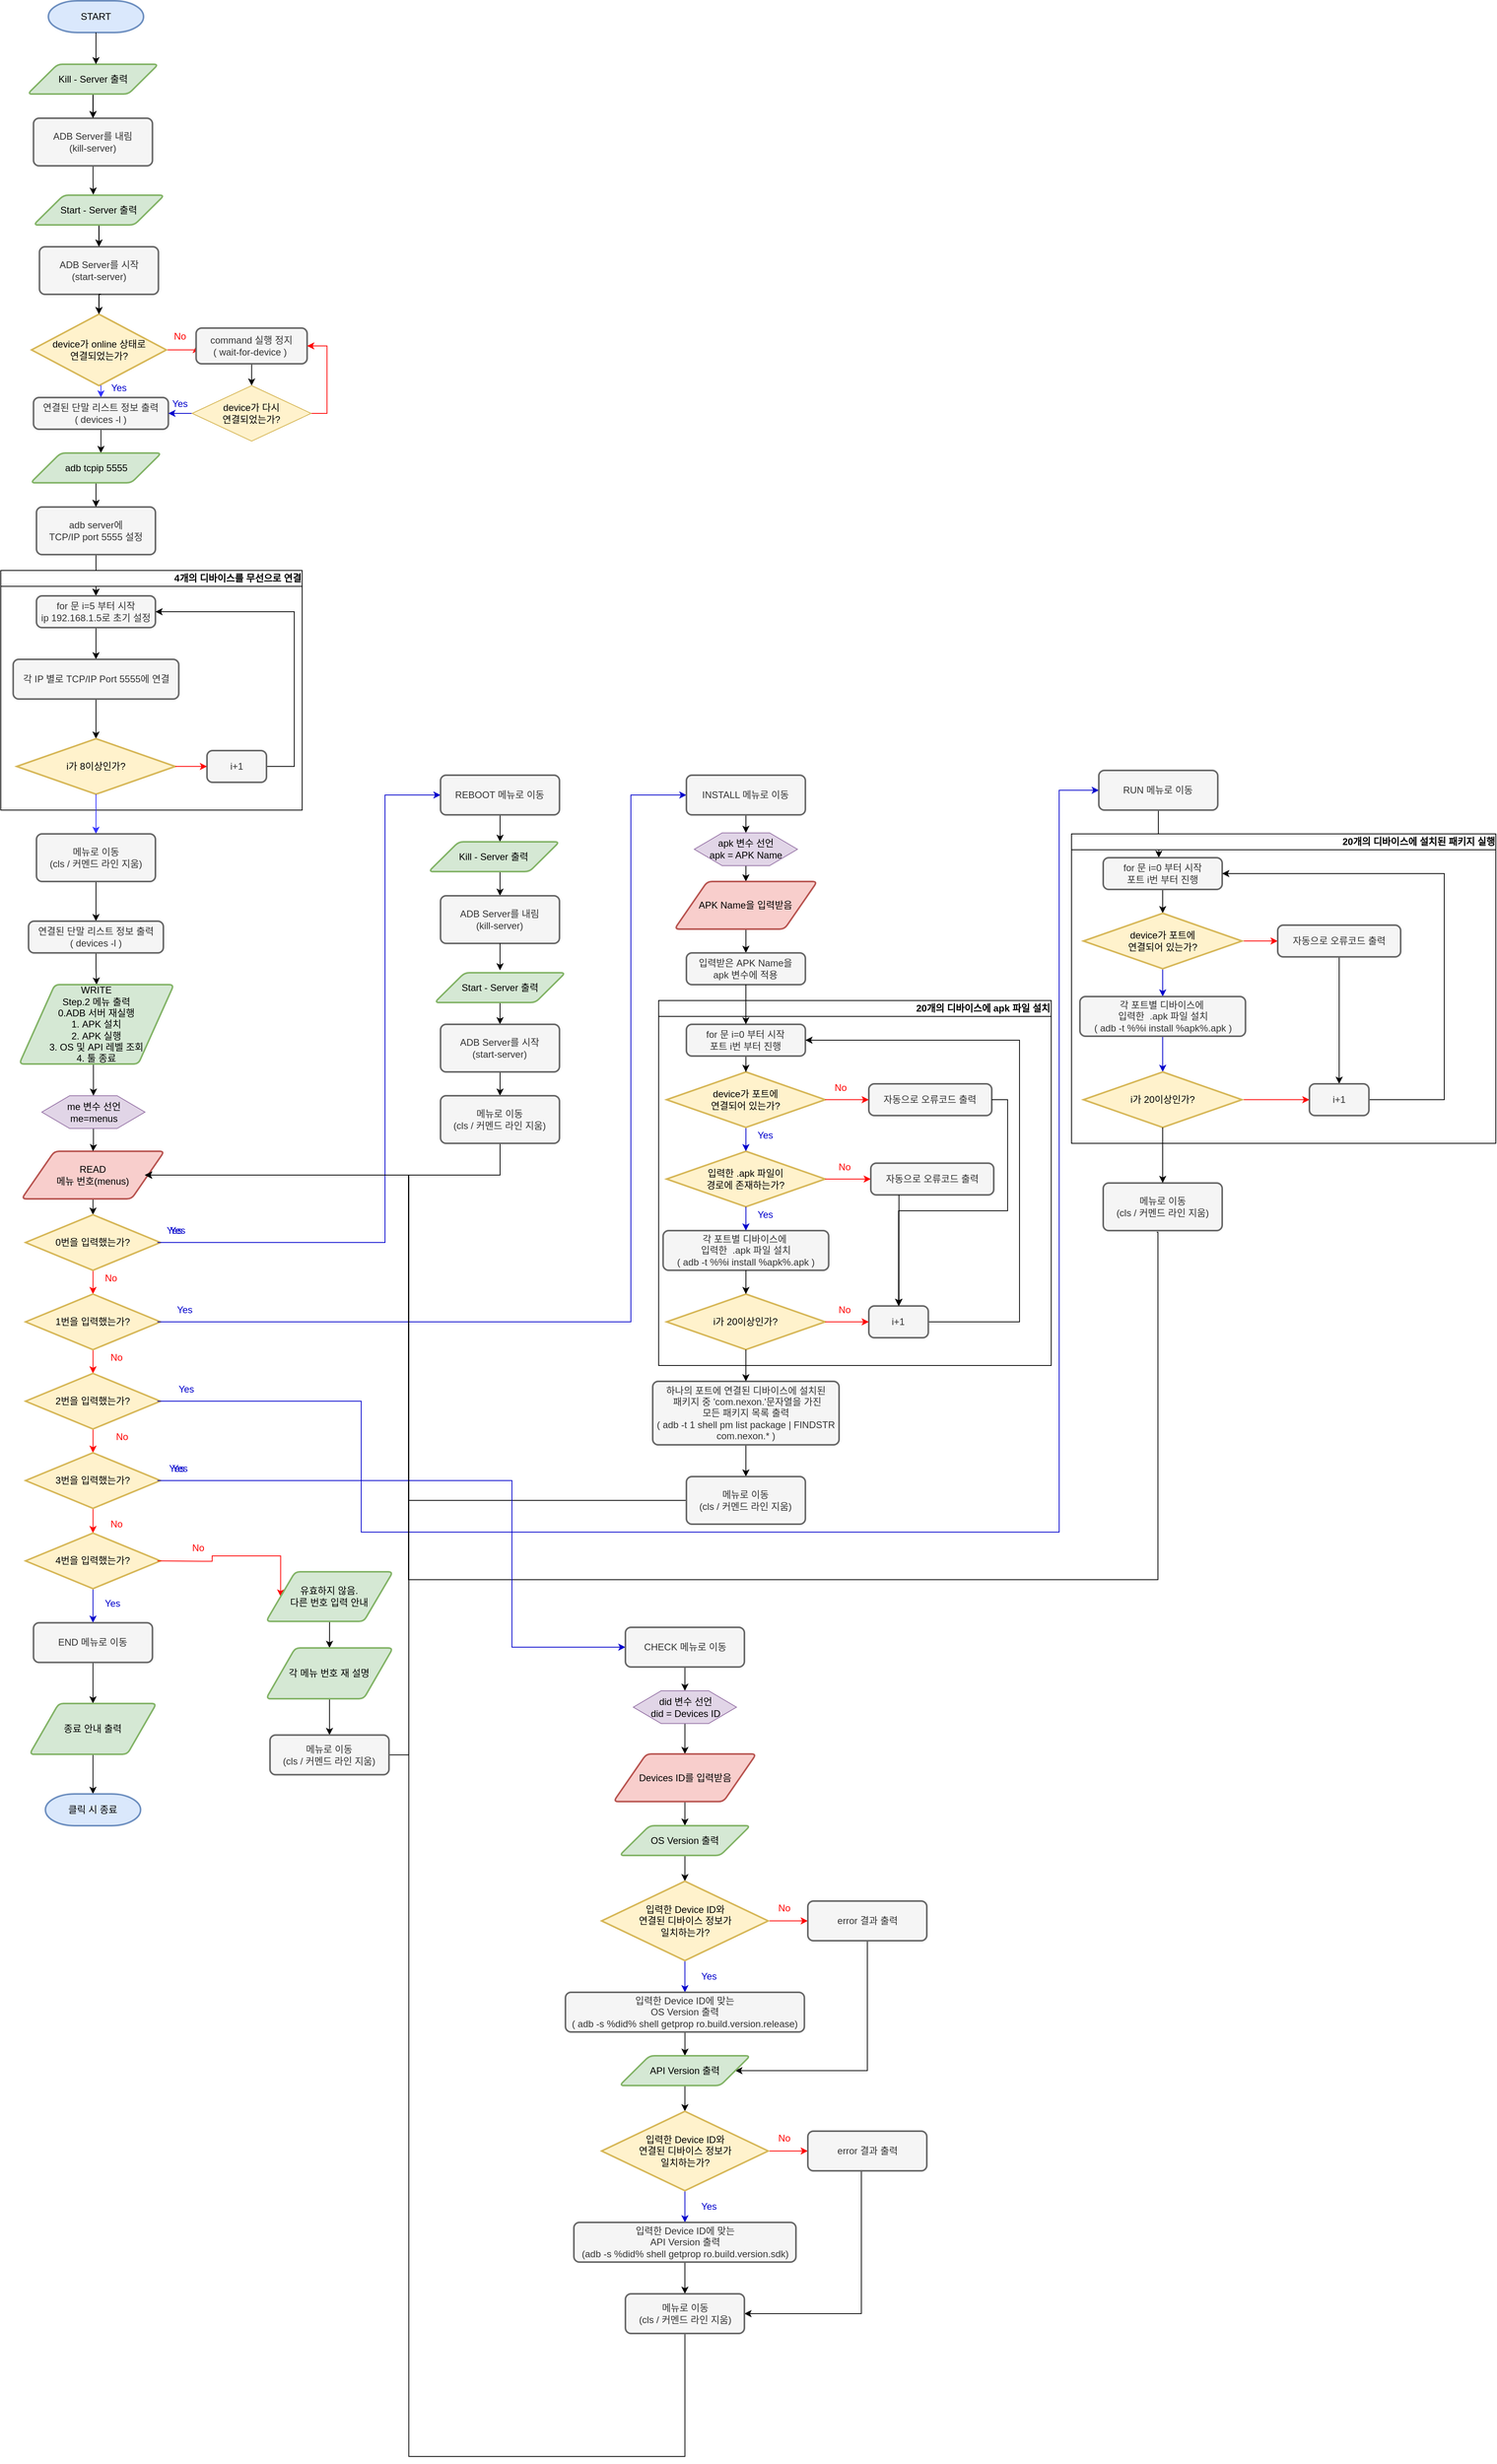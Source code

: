 <mxfile version="12.6.5" type="github">
  <diagram id="dWi0E7cXbGD9nPuObZve" name="Page-2">
    <mxGraphModel dx="4155" dy="1930" grid="1" gridSize="10" guides="1" tooltips="1" connect="1" arrows="1" fold="1" page="1" pageScale="1" pageWidth="1169" pageHeight="827" math="0" shadow="0">
      <root>
        <mxCell id="3Ijdbuu_0H5kMbtF8D1f-0"/>
        <mxCell id="3Ijdbuu_0H5kMbtF8D1f-1" parent="3Ijdbuu_0H5kMbtF8D1f-0"/>
        <mxCell id="WkgVPscuOhWLp71xP_SW-0" value="START" style="strokeWidth=2;html=1;shape=mxgraph.flowchart.terminator;whiteSpace=wrap;fillColor=#dae8fc;strokeColor=#6c8ebf;" parent="3Ijdbuu_0H5kMbtF8D1f-1" vertex="1">
          <mxGeometry x="80" y="20" width="120" height="40" as="geometry"/>
        </mxCell>
        <mxCell id="4v_ZqnaojmBZI71lkWK2-0" style="edgeStyle=orthogonalEdgeStyle;rounded=0;orthogonalLoop=1;jettySize=auto;html=1;entryX=0.5;entryY=0;entryDx=0;entryDy=0;strokeColor=#000000;fontColor=#000000;" parent="3Ijdbuu_0H5kMbtF8D1f-1" target="4v_ZqnaojmBZI71lkWK2-1" edge="1">
          <mxGeometry relative="1" as="geometry">
            <mxPoint x="143.75" y="137.5" as="sourcePoint"/>
          </mxGeometry>
        </mxCell>
        <mxCell id="4v_ZqnaojmBZI71lkWK2-92" value="" style="edgeStyle=orthogonalEdgeStyle;rounded=0;orthogonalLoop=1;jettySize=auto;html=1;entryX=0.457;entryY=-0.018;entryDx=0;entryDy=0;entryPerimeter=0;" parent="3Ijdbuu_0H5kMbtF8D1f-1" source="4v_ZqnaojmBZI71lkWK2-1" target="4v_ZqnaojmBZI71lkWK2-6" edge="1">
          <mxGeometry relative="1" as="geometry">
            <mxPoint x="136.25" y="308" as="targetPoint"/>
          </mxGeometry>
        </mxCell>
        <mxCell id="4v_ZqnaojmBZI71lkWK2-1" value="ADB Server를 내림&lt;br&gt;(kill-server)" style="rounded=1;whiteSpace=wrap;html=1;absoluteArcSize=1;arcSize=14;strokeWidth=2;fontColor=#333333;fillColor=#f5f5f5;strokeColor=#666666;" parent="3Ijdbuu_0H5kMbtF8D1f-1" vertex="1">
          <mxGeometry x="61.25" y="168" width="150" height="60" as="geometry"/>
        </mxCell>
        <mxCell id="4v_ZqnaojmBZI71lkWK2-3" style="edgeStyle=orthogonalEdgeStyle;rounded=0;orthogonalLoop=1;jettySize=auto;html=1;entryX=0.5;entryY=0;entryDx=0;entryDy=0;strokeColor=#000000;fontColor=#000000;" parent="3Ijdbuu_0H5kMbtF8D1f-1" target="4v_ZqnaojmBZI71lkWK2-4" edge="1">
          <mxGeometry relative="1" as="geometry">
            <mxPoint x="143.75" y="299.5" as="sourcePoint"/>
          </mxGeometry>
        </mxCell>
        <mxCell id="4v_ZqnaojmBZI71lkWK2-94" value="" style="edgeStyle=orthogonalEdgeStyle;rounded=0;orthogonalLoop=1;jettySize=auto;html=1;" parent="3Ijdbuu_0H5kMbtF8D1f-1" source="4v_ZqnaojmBZI71lkWK2-4" target="4v_ZqnaojmBZI71lkWK2-11" edge="1">
          <mxGeometry relative="1" as="geometry"/>
        </mxCell>
        <mxCell id="4v_ZqnaojmBZI71lkWK2-4" value="ADB Server를 시작&lt;br&gt;(start-server)" style="rounded=1;whiteSpace=wrap;html=1;absoluteArcSize=1;arcSize=14;strokeWidth=2;fontColor=#333333;fillColor=#f5f5f5;strokeColor=#666666;" parent="3Ijdbuu_0H5kMbtF8D1f-1" vertex="1">
          <mxGeometry x="68.75" y="330" width="150" height="60" as="geometry"/>
        </mxCell>
        <mxCell id="4v_ZqnaojmBZI71lkWK2-82" value="" style="edgeStyle=orthogonalEdgeStyle;rounded=0;orthogonalLoop=1;jettySize=auto;html=1;" parent="3Ijdbuu_0H5kMbtF8D1f-1" source="4v_ZqnaojmBZI71lkWK2-5" target="4v_ZqnaojmBZI71lkWK2-1" edge="1">
          <mxGeometry relative="1" as="geometry"/>
        </mxCell>
        <mxCell id="4v_ZqnaojmBZI71lkWK2-5" value="&lt;span style=&quot;white-space: normal&quot;&gt;Kill - Server 출력&lt;/span&gt;" style="shape=parallelogram;html=1;strokeWidth=2;perimeter=parallelogramPerimeter;whiteSpace=wrap;rounded=1;arcSize=12;size=0.23;fillColor=#d5e8d4;strokeColor=#82b366;" parent="3Ijdbuu_0H5kMbtF8D1f-1" vertex="1">
          <mxGeometry x="53.75" y="100" width="165" height="37.5" as="geometry"/>
        </mxCell>
        <mxCell id="4v_ZqnaojmBZI71lkWK2-93" value="" style="edgeStyle=orthogonalEdgeStyle;rounded=0;orthogonalLoop=1;jettySize=auto;html=1;" parent="3Ijdbuu_0H5kMbtF8D1f-1" source="4v_ZqnaojmBZI71lkWK2-6" target="4v_ZqnaojmBZI71lkWK2-4" edge="1">
          <mxGeometry relative="1" as="geometry"/>
        </mxCell>
        <mxCell id="4v_ZqnaojmBZI71lkWK2-6" value="&lt;span style=&quot;white-space: normal&quot;&gt;Start - Server 출력&lt;/span&gt;" style="shape=parallelogram;html=1;strokeWidth=2;perimeter=parallelogramPerimeter;whiteSpace=wrap;rounded=1;arcSize=12;size=0.23;fillColor=#d5e8d4;strokeColor=#82b366;" parent="3Ijdbuu_0H5kMbtF8D1f-1" vertex="1">
          <mxGeometry x="61.25" y="265" width="165" height="37.5" as="geometry"/>
        </mxCell>
        <mxCell id="4v_ZqnaojmBZI71lkWK2-8" style="edgeStyle=orthogonalEdgeStyle;rounded=0;orthogonalLoop=1;jettySize=auto;html=1;strokeColor=#000000;fontColor=#000000;exitX=0.5;exitY=1;exitDx=0;exitDy=0;exitPerimeter=0;" parent="3Ijdbuu_0H5kMbtF8D1f-1" source="WkgVPscuOhWLp71xP_SW-0" edge="1">
          <mxGeometry relative="1" as="geometry">
            <mxPoint x="153.75" y="147.5" as="sourcePoint"/>
            <mxPoint x="140" y="100" as="targetPoint"/>
          </mxGeometry>
        </mxCell>
        <mxCell id="4v_ZqnaojmBZI71lkWK2-9" style="edgeStyle=orthogonalEdgeStyle;rounded=0;orthogonalLoop=1;jettySize=auto;html=1;exitX=1;exitY=0.5;exitDx=0;exitDy=0;exitPerimeter=0;entryX=0;entryY=0.5;entryDx=0;entryDy=0;strokeColor=#FF0000;" parent="3Ijdbuu_0H5kMbtF8D1f-1" source="4v_ZqnaojmBZI71lkWK2-11" target="4v_ZqnaojmBZI71lkWK2-13" edge="1">
          <mxGeometry relative="1" as="geometry"/>
        </mxCell>
        <mxCell id="4v_ZqnaojmBZI71lkWK2-106" style="edgeStyle=orthogonalEdgeStyle;rounded=0;orthogonalLoop=1;jettySize=auto;html=1;exitX=0.5;exitY=1;exitDx=0;exitDy=0;exitPerimeter=0;entryX=0.5;entryY=0;entryDx=0;entryDy=0;strokeColor=#3333FF;fillColor=#FF0000;" parent="3Ijdbuu_0H5kMbtF8D1f-1" source="4v_ZqnaojmBZI71lkWK2-11" target="4v_ZqnaojmBZI71lkWK2-16" edge="1">
          <mxGeometry relative="1" as="geometry"/>
        </mxCell>
        <mxCell id="4v_ZqnaojmBZI71lkWK2-11" value="device가 online 상태로 &lt;br&gt;연결되었는가?" style="strokeWidth=2;html=1;shape=mxgraph.flowchart.decision;whiteSpace=wrap;fillColor=#fff2cc;strokeColor=#d6b656;" parent="3Ijdbuu_0H5kMbtF8D1f-1" vertex="1">
          <mxGeometry x="58.75" y="415" width="170" height="90" as="geometry"/>
        </mxCell>
        <mxCell id="4v_ZqnaojmBZI71lkWK2-12" style="edgeStyle=orthogonalEdgeStyle;rounded=0;orthogonalLoop=1;jettySize=auto;html=1;entryX=0.5;entryY=0;entryDx=0;entryDy=0;strokeColor=#000000;fontColor=#FF0000;" parent="3Ijdbuu_0H5kMbtF8D1f-1" source="4v_ZqnaojmBZI71lkWK2-13" target="4v_ZqnaojmBZI71lkWK2-20" edge="1">
          <mxGeometry relative="1" as="geometry"/>
        </mxCell>
        <mxCell id="4v_ZqnaojmBZI71lkWK2-13" value="&lt;span style=&quot;white-space: normal&quot;&gt;command 실행 정지&lt;/span&gt;&lt;br style=&quot;white-space: normal&quot;&gt;&lt;span style=&quot;white-space: normal&quot;&gt;( wait-for-device )&amp;nbsp;&lt;/span&gt;" style="rounded=1;whiteSpace=wrap;html=1;absoluteArcSize=1;arcSize=14;strokeWidth=2;fillColor=#f5f5f5;strokeColor=#666666;fontColor=#333333;" parent="3Ijdbuu_0H5kMbtF8D1f-1" vertex="1">
          <mxGeometry x="266.25" y="432.5" width="140" height="45" as="geometry"/>
        </mxCell>
        <mxCell id="4v_ZqnaojmBZI71lkWK2-14" value="No" style="text;html=1;strokeColor=none;fillColor=none;align=center;verticalAlign=middle;whiteSpace=wrap;rounded=0;fontColor=#FF0000;" parent="3Ijdbuu_0H5kMbtF8D1f-1" vertex="1">
          <mxGeometry x="226.25" y="432.5" width="40" height="20" as="geometry"/>
        </mxCell>
        <mxCell id="4v_ZqnaojmBZI71lkWK2-15" style="edgeStyle=orthogonalEdgeStyle;rounded=0;orthogonalLoop=1;jettySize=auto;html=1;entryX=0.487;entryY=0;entryDx=0;entryDy=0;entryPerimeter=0;strokeColor=#000000;" parent="3Ijdbuu_0H5kMbtF8D1f-1" source="4v_ZqnaojmBZI71lkWK2-16" edge="1">
          <mxGeometry relative="1" as="geometry">
            <mxPoint x="146.215" y="590" as="targetPoint"/>
          </mxGeometry>
        </mxCell>
        <mxCell id="4v_ZqnaojmBZI71lkWK2-16" value="연결된 단말 리스트 정보 출력&lt;br&gt;( devices -l )" style="rounded=1;whiteSpace=wrap;html=1;absoluteArcSize=1;arcSize=14;strokeWidth=2;fontColor=#333333;fillColor=#f5f5f5;strokeColor=#666666;" parent="3Ijdbuu_0H5kMbtF8D1f-1" vertex="1">
          <mxGeometry x="61.25" y="520" width="170" height="40" as="geometry"/>
        </mxCell>
        <mxCell id="4v_ZqnaojmBZI71lkWK2-17" value="&lt;font color=&quot;#0000cc&quot;&gt;Yes&lt;/font&gt;" style="text;html=1;strokeColor=none;fillColor=none;align=center;verticalAlign=middle;whiteSpace=wrap;rounded=0;fontColor=#FF0000;" parent="3Ijdbuu_0H5kMbtF8D1f-1" vertex="1">
          <mxGeometry x="149.25" y="498" width="40" height="20" as="geometry"/>
        </mxCell>
        <mxCell id="4v_ZqnaojmBZI71lkWK2-18" style="edgeStyle=orthogonalEdgeStyle;rounded=0;orthogonalLoop=1;jettySize=auto;html=1;entryX=1;entryY=0.5;entryDx=0;entryDy=0;strokeColor=#0000CC;fontColor=#FF0000;" parent="3Ijdbuu_0H5kMbtF8D1f-1" source="4v_ZqnaojmBZI71lkWK2-20" target="4v_ZqnaojmBZI71lkWK2-16" edge="1">
          <mxGeometry relative="1" as="geometry"/>
        </mxCell>
        <mxCell id="4v_ZqnaojmBZI71lkWK2-19" style="edgeStyle=orthogonalEdgeStyle;rounded=0;orthogonalLoop=1;jettySize=auto;html=1;exitX=1;exitY=0.5;exitDx=0;exitDy=0;entryX=1;entryY=0.5;entryDx=0;entryDy=0;strokeColor=#FF0000;fontColor=#FF0000;" parent="3Ijdbuu_0H5kMbtF8D1f-1" source="4v_ZqnaojmBZI71lkWK2-20" target="4v_ZqnaojmBZI71lkWK2-13" edge="1">
          <mxGeometry relative="1" as="geometry"/>
        </mxCell>
        <mxCell id="4v_ZqnaojmBZI71lkWK2-20" value="&lt;font color=&quot;#000000&quot;&gt;device가 다시 &lt;br&gt;연결되었는가?&lt;/font&gt;" style="rhombus;whiteSpace=wrap;html=1;fillColor=#fff2cc;strokeColor=#d6b656;" parent="3Ijdbuu_0H5kMbtF8D1f-1" vertex="1">
          <mxGeometry x="261.25" y="505" width="150" height="70" as="geometry"/>
        </mxCell>
        <mxCell id="4v_ZqnaojmBZI71lkWK2-21" value="&lt;font color=&quot;#0000cc&quot;&gt;Yes&lt;/font&gt;" style="text;html=1;strokeColor=none;fillColor=none;align=center;verticalAlign=middle;whiteSpace=wrap;rounded=0;fontColor=#FF0000;" parent="3Ijdbuu_0H5kMbtF8D1f-1" vertex="1">
          <mxGeometry x="226.25" y="518" width="40" height="20" as="geometry"/>
        </mxCell>
        <mxCell id="4v_ZqnaojmBZI71lkWK2-22" style="edgeStyle=orthogonalEdgeStyle;rounded=0;orthogonalLoop=1;jettySize=auto;html=1;entryX=0.5;entryY=0;entryDx=0;entryDy=0;entryPerimeter=0;strokeColor=#000000;fontColor=#000000;" parent="3Ijdbuu_0H5kMbtF8D1f-1" target="4v_ZqnaojmBZI71lkWK2-11" edge="1">
          <mxGeometry relative="1" as="geometry">
            <mxPoint x="146.25" y="390" as="sourcePoint"/>
          </mxGeometry>
        </mxCell>
        <mxCell id="4v_ZqnaojmBZI71lkWK2-23" style="edgeStyle=orthogonalEdgeStyle;rounded=0;orthogonalLoop=1;jettySize=auto;html=1;entryX=0.5;entryY=0;entryDx=0;entryDy=0;strokeColor=#000000;fontColor=#000000;" parent="3Ijdbuu_0H5kMbtF8D1f-1" target="4v_ZqnaojmBZI71lkWK2-24" edge="1">
          <mxGeometry relative="1" as="geometry">
            <mxPoint x="147.5" y="627.5" as="sourcePoint"/>
          </mxGeometry>
        </mxCell>
        <mxCell id="4v_ZqnaojmBZI71lkWK2-79" value="" style="edgeStyle=orthogonalEdgeStyle;rounded=0;orthogonalLoop=1;jettySize=auto;html=1;" parent="3Ijdbuu_0H5kMbtF8D1f-1" source="4v_ZqnaojmBZI71lkWK2-24" target="4v_ZqnaojmBZI71lkWK2-76" edge="1">
          <mxGeometry relative="1" as="geometry"/>
        </mxCell>
        <mxCell id="4v_ZqnaojmBZI71lkWK2-81" value="" style="edgeStyle=orthogonalEdgeStyle;rounded=0;orthogonalLoop=1;jettySize=auto;html=1;" parent="3Ijdbuu_0H5kMbtF8D1f-1" source="4v_ZqnaojmBZI71lkWK2-24" target="4v_ZqnaojmBZI71lkWK2-76" edge="1">
          <mxGeometry relative="1" as="geometry"/>
        </mxCell>
        <mxCell id="4v_ZqnaojmBZI71lkWK2-24" value="adb server에&lt;br&gt;TCP/IP port 5555 설정" style="rounded=1;whiteSpace=wrap;html=1;absoluteArcSize=1;arcSize=14;strokeWidth=2;fontColor=#333333;fillColor=#f5f5f5;strokeColor=#666666;" parent="3Ijdbuu_0H5kMbtF8D1f-1" vertex="1">
          <mxGeometry x="65" y="658" width="150" height="60" as="geometry"/>
        </mxCell>
        <mxCell id="4v_ZqnaojmBZI71lkWK2-80" value="" style="edgeStyle=orthogonalEdgeStyle;rounded=0;orthogonalLoop=1;jettySize=auto;html=1;" parent="3Ijdbuu_0H5kMbtF8D1f-1" source="4v_ZqnaojmBZI71lkWK2-25" target="4v_ZqnaojmBZI71lkWK2-24" edge="1">
          <mxGeometry relative="1" as="geometry"/>
        </mxCell>
        <mxCell id="4v_ZqnaojmBZI71lkWK2-25" value="adb tcpip 5555" style="shape=parallelogram;html=1;strokeWidth=2;perimeter=parallelogramPerimeter;whiteSpace=wrap;rounded=1;arcSize=12;size=0.23;fillColor=#d5e8d4;strokeColor=#82b366;" parent="3Ijdbuu_0H5kMbtF8D1f-1" vertex="1">
          <mxGeometry x="57.5" y="590" width="165" height="37.5" as="geometry"/>
        </mxCell>
        <mxCell id="4v_ZqnaojmBZI71lkWK2-26" value="4개의 디바이스를 무선으로 연결" style="swimlane;html=1;startSize=20;horizontal=1;containerType=tree;fontColor=#000000;align=right;" parent="3Ijdbuu_0H5kMbtF8D1f-1" vertex="1">
          <mxGeometry x="20" y="738" width="380" height="302" as="geometry">
            <mxRectangle x="40.0" y="738" width="120" height="20" as="alternateBounds"/>
          </mxGeometry>
        </mxCell>
        <mxCell id="4v_ZqnaojmBZI71lkWK2-78" value="" style="edgeStyle=orthogonalEdgeStyle;rounded=0;orthogonalLoop=1;jettySize=auto;html=1;" parent="4v_ZqnaojmBZI71lkWK2-26" source="4v_ZqnaojmBZI71lkWK2-76" target="4v_ZqnaojmBZI71lkWK2-77" edge="1">
          <mxGeometry relative="1" as="geometry"/>
        </mxCell>
        <mxCell id="4v_ZqnaojmBZI71lkWK2-76" value="for 문 i=5 부터 시작&lt;br&gt;ip 192.168.1.5로 초기 설정" style="rounded=1;whiteSpace=wrap;html=1;absoluteArcSize=1;arcSize=14;strokeWidth=2;fontColor=#333333;fillColor=#f5f5f5;strokeColor=#666666;" parent="4v_ZqnaojmBZI71lkWK2-26" vertex="1">
          <mxGeometry x="45.0" y="32" width="150" height="40" as="geometry"/>
        </mxCell>
        <mxCell id="4v_ZqnaojmBZI71lkWK2-103" style="edgeStyle=orthogonalEdgeStyle;rounded=0;orthogonalLoop=1;jettySize=auto;html=1;entryX=0.5;entryY=0;entryDx=0;entryDy=0;entryPerimeter=0;" parent="4v_ZqnaojmBZI71lkWK2-26" source="4v_ZqnaojmBZI71lkWK2-77" target="4v_ZqnaojmBZI71lkWK2-97" edge="1">
          <mxGeometry relative="1" as="geometry"/>
        </mxCell>
        <mxCell id="4v_ZqnaojmBZI71lkWK2-77" value="각 IP 별로 TCP/IP Port 5555에 연결" style="rounded=1;whiteSpace=wrap;html=1;absoluteArcSize=1;arcSize=14;strokeWidth=2;fontColor=#333333;fillColor=#f5f5f5;strokeColor=#666666;" parent="4v_ZqnaojmBZI71lkWK2-26" vertex="1">
          <mxGeometry x="15.63" y="112" width="208.75" height="50" as="geometry"/>
        </mxCell>
        <mxCell id="4v_ZqnaojmBZI71lkWK2-97" value="i가 8이상인가?" style="strokeWidth=2;html=1;shape=mxgraph.flowchart.decision;whiteSpace=wrap;fillColor=#fff2cc;strokeColor=#d6b656;" parent="4v_ZqnaojmBZI71lkWK2-26" vertex="1">
          <mxGeometry x="20" y="212" width="200" height="70" as="geometry"/>
        </mxCell>
        <mxCell id="4v_ZqnaojmBZI71lkWK2-110" style="edgeStyle=orthogonalEdgeStyle;rounded=0;orthogonalLoop=1;jettySize=auto;html=1;strokeColor=#000000;fillColor=#FF0000;entryX=1;entryY=0.5;entryDx=0;entryDy=0;" parent="4v_ZqnaojmBZI71lkWK2-26" source="4v_ZqnaojmBZI71lkWK2-109" target="4v_ZqnaojmBZI71lkWK2-76" edge="1">
          <mxGeometry relative="1" as="geometry">
            <mxPoint x="230" y="42" as="targetPoint"/>
            <Array as="points">
              <mxPoint x="370" y="247"/>
              <mxPoint x="370" y="52"/>
            </Array>
          </mxGeometry>
        </mxCell>
        <mxCell id="4v_ZqnaojmBZI71lkWK2-109" value="i+1" style="rounded=1;whiteSpace=wrap;html=1;absoluteArcSize=1;arcSize=14;strokeWidth=2;fontColor=#333333;fillColor=#f5f5f5;strokeColor=#666666;" parent="4v_ZqnaojmBZI71lkWK2-26" vertex="1">
          <mxGeometry x="260" y="227" width="75" height="40" as="geometry"/>
        </mxCell>
        <mxCell id="4v_ZqnaojmBZI71lkWK2-105" style="edgeStyle=orthogonalEdgeStyle;rounded=0;orthogonalLoop=1;jettySize=auto;html=1;strokeColor=#3333FF;" parent="3Ijdbuu_0H5kMbtF8D1f-1" source="4v_ZqnaojmBZI71lkWK2-97" edge="1">
          <mxGeometry relative="1" as="geometry">
            <mxPoint x="140" y="1070" as="targetPoint"/>
          </mxGeometry>
        </mxCell>
        <mxCell id="4v_ZqnaojmBZI71lkWK2-108" style="edgeStyle=orthogonalEdgeStyle;rounded=0;orthogonalLoop=1;jettySize=auto;html=1;strokeColor=#FF0000;fillColor=#FF0000;" parent="3Ijdbuu_0H5kMbtF8D1f-1" source="4v_ZqnaojmBZI71lkWK2-97" edge="1">
          <mxGeometry relative="1" as="geometry">
            <mxPoint x="280" y="985" as="targetPoint"/>
          </mxGeometry>
        </mxCell>
        <mxCell id="4v_ZqnaojmBZI71lkWK2-113" style="edgeStyle=orthogonalEdgeStyle;rounded=0;orthogonalLoop=1;jettySize=auto;html=1;strokeColor=#000000;fillColor=#FF0000;" parent="3Ijdbuu_0H5kMbtF8D1f-1" source="4v_ZqnaojmBZI71lkWK2-111" target="4v_ZqnaojmBZI71lkWK2-112" edge="1">
          <mxGeometry relative="1" as="geometry"/>
        </mxCell>
        <mxCell id="4v_ZqnaojmBZI71lkWK2-111" value="메뉴로 이동&lt;br&gt;(cls / 커멘드 라인 지움)" style="rounded=1;whiteSpace=wrap;html=1;absoluteArcSize=1;arcSize=14;strokeWidth=2;fontColor=#333333;fillColor=#f5f5f5;strokeColor=#666666;" parent="3Ijdbuu_0H5kMbtF8D1f-1" vertex="1">
          <mxGeometry x="65" y="1070" width="150" height="60" as="geometry"/>
        </mxCell>
        <mxCell id="4v_ZqnaojmBZI71lkWK2-167" style="edgeStyle=orthogonalEdgeStyle;rounded=0;orthogonalLoop=1;jettySize=auto;html=1;entryX=0.5;entryY=0;entryDx=0;entryDy=0;strokeColor=#000000;fillColor=#FF0000;" parent="3Ijdbuu_0H5kMbtF8D1f-1" source="4v_ZqnaojmBZI71lkWK2-112" target="4v_ZqnaojmBZI71lkWK2-148" edge="1">
          <mxGeometry relative="1" as="geometry"/>
        </mxCell>
        <mxCell id="4v_ZqnaojmBZI71lkWK2-112" value="연결된 단말 리스트 정보 출력&lt;br&gt;( devices -l )" style="rounded=1;whiteSpace=wrap;html=1;absoluteArcSize=1;arcSize=14;strokeWidth=2;fontColor=#333333;fillColor=#f5f5f5;strokeColor=#666666;" parent="3Ijdbuu_0H5kMbtF8D1f-1" vertex="1">
          <mxGeometry x="55" y="1180" width="170" height="40" as="geometry"/>
        </mxCell>
        <mxCell id="4v_ZqnaojmBZI71lkWK2-139" style="edgeStyle=orthogonalEdgeStyle;rounded=0;orthogonalLoop=1;jettySize=auto;html=1;entryX=0.5;entryY=0;entryDx=0;entryDy=0;entryPerimeter=0;strokeColor=#000000;fontColor=#000000;" parent="3Ijdbuu_0H5kMbtF8D1f-1" target="4v_ZqnaojmBZI71lkWK2-141" edge="1">
          <mxGeometry relative="1" as="geometry">
            <mxPoint x="136.25" y="1530.0" as="sourcePoint"/>
          </mxGeometry>
        </mxCell>
        <mxCell id="4v_ZqnaojmBZI71lkWK2-140" style="edgeStyle=orthogonalEdgeStyle;rounded=0;orthogonalLoop=1;jettySize=auto;html=1;entryX=0.5;entryY=0;entryDx=0;entryDy=0;entryPerimeter=0;strokeColor=#FF0000;fontColor=#000000;" parent="3Ijdbuu_0H5kMbtF8D1f-1" source="4v_ZqnaojmBZI71lkWK2-141" target="4v_ZqnaojmBZI71lkWK2-144" edge="1">
          <mxGeometry relative="1" as="geometry"/>
        </mxCell>
        <mxCell id="4v_ZqnaojmBZI71lkWK2-141" value="0번을 입력했는가?" style="strokeWidth=2;html=1;shape=mxgraph.flowchart.decision;whiteSpace=wrap;fillColor=#fff2cc;strokeColor=#d6b656;" parent="3Ijdbuu_0H5kMbtF8D1f-1" vertex="1">
          <mxGeometry x="51.25" y="1550" width="170" height="70" as="geometry"/>
        </mxCell>
        <mxCell id="4v_ZqnaojmBZI71lkWK2-142" value="&lt;font color=&quot;#0000cc&quot;&gt;Yes&lt;/font&gt;" style="text;html=1;strokeColor=none;fillColor=none;align=center;verticalAlign=middle;whiteSpace=wrap;rounded=0;fontColor=#FF0000;" parent="3Ijdbuu_0H5kMbtF8D1f-1" vertex="1">
          <mxGeometry x="222.75" y="1560" width="40" height="20" as="geometry"/>
        </mxCell>
        <mxCell id="4v_ZqnaojmBZI71lkWK2-143" style="edgeStyle=orthogonalEdgeStyle;rounded=0;orthogonalLoop=1;jettySize=auto;html=1;entryX=0.5;entryY=0;entryDx=0;entryDy=0;entryPerimeter=0;strokeColor=#FF0000;fontColor=#000000;" parent="3Ijdbuu_0H5kMbtF8D1f-1" source="4v_ZqnaojmBZI71lkWK2-144" target="4v_ZqnaojmBZI71lkWK2-150" edge="1">
          <mxGeometry relative="1" as="geometry"/>
        </mxCell>
        <mxCell id="4v_ZqnaojmBZI71lkWK2-144" value="1번을 입력했는가?" style="strokeWidth=2;html=1;shape=mxgraph.flowchart.decision;whiteSpace=wrap;fillColor=#fff2cc;strokeColor=#d6b656;" parent="3Ijdbuu_0H5kMbtF8D1f-1" vertex="1">
          <mxGeometry x="51.25" y="1650" width="170" height="70" as="geometry"/>
        </mxCell>
        <mxCell id="4v_ZqnaojmBZI71lkWK2-145" value="No" style="text;html=1;strokeColor=none;fillColor=none;align=center;verticalAlign=middle;whiteSpace=wrap;rounded=0;fontColor=#FF0000;" parent="3Ijdbuu_0H5kMbtF8D1f-1" vertex="1">
          <mxGeometry x="139.25" y="1620" width="40" height="20" as="geometry"/>
        </mxCell>
        <mxCell id="4v_ZqnaojmBZI71lkWK2-146" value="READ&lt;br&gt;메뉴 번호(menus)" style="shape=parallelogram;html=1;strokeWidth=2;perimeter=parallelogramPerimeter;whiteSpace=wrap;rounded=1;arcSize=12;size=0.23;fillColor=#f8cecc;strokeColor=#b85450;" parent="3Ijdbuu_0H5kMbtF8D1f-1" vertex="1">
          <mxGeometry x="46.25" y="1470" width="180" height="60" as="geometry"/>
        </mxCell>
        <mxCell id="4v_ZqnaojmBZI71lkWK2-147" style="edgeStyle=orthogonalEdgeStyle;rounded=0;orthogonalLoop=1;jettySize=auto;html=1;strokeColor=#000000;fontColor=#000000;" parent="3Ijdbuu_0H5kMbtF8D1f-1" target="4v_ZqnaojmBZI71lkWK2-153" edge="1">
          <mxGeometry relative="1" as="geometry">
            <mxPoint x="136.75" y="1360.0" as="sourcePoint"/>
            <Array as="points">
              <mxPoint x="136.75" y="1380"/>
              <mxPoint x="136.75" y="1380"/>
            </Array>
          </mxGeometry>
        </mxCell>
        <mxCell id="4v_ZqnaojmBZI71lkWK2-148" value="&lt;span style=&quot;white-space: normal&quot;&gt;WRITE&lt;br&gt;Step.2 메뉴 출력&lt;/span&gt;&lt;br style=&quot;white-space: normal&quot;&gt;&lt;span style=&quot;white-space: normal&quot;&gt;0.ADB 서버 재실행&lt;/span&gt;&lt;br style=&quot;white-space: normal&quot;&gt;&lt;span style=&quot;white-space: normal&quot;&gt;1. APK 설치&lt;/span&gt;&lt;br style=&quot;white-space: normal&quot;&gt;&lt;span style=&quot;white-space: normal&quot;&gt;2. APK 실행&lt;/span&gt;&lt;br style=&quot;white-space: normal&quot;&gt;&lt;span style=&quot;white-space: normal&quot;&gt;3. OS 및 API 레벨 조회&lt;/span&gt;&lt;br style=&quot;white-space: normal&quot;&gt;&lt;span style=&quot;white-space: normal&quot;&gt;4. 툴 종료&lt;/span&gt;" style="shape=parallelogram;html=1;strokeWidth=2;perimeter=parallelogramPerimeter;whiteSpace=wrap;rounded=1;arcSize=12;size=0.23;fillColor=#d5e8d4;strokeColor=#82b366;" parent="3Ijdbuu_0H5kMbtF8D1f-1" vertex="1">
          <mxGeometry x="43.25" y="1260" width="195" height="100" as="geometry"/>
        </mxCell>
        <mxCell id="4v_ZqnaojmBZI71lkWK2-149" style="edgeStyle=orthogonalEdgeStyle;rounded=0;orthogonalLoop=1;jettySize=auto;html=1;entryX=0.5;entryY=0;entryDx=0;entryDy=0;entryPerimeter=0;strokeColor=#FF0000;fontColor=#000000;" parent="3Ijdbuu_0H5kMbtF8D1f-1" source="4v_ZqnaojmBZI71lkWK2-150" target="4v_ZqnaojmBZI71lkWK2-155" edge="1">
          <mxGeometry relative="1" as="geometry"/>
        </mxCell>
        <mxCell id="4v_ZqnaojmBZI71lkWK2-150" value="2번을 입력했는가?" style="strokeWidth=2;html=1;shape=mxgraph.flowchart.decision;whiteSpace=wrap;fillColor=#fff2cc;strokeColor=#d6b656;" parent="3Ijdbuu_0H5kMbtF8D1f-1" vertex="1">
          <mxGeometry x="51.25" y="1750" width="170" height="70" as="geometry"/>
        </mxCell>
        <mxCell id="4v_ZqnaojmBZI71lkWK2-151" value="No" style="text;html=1;strokeColor=none;fillColor=none;align=center;verticalAlign=middle;whiteSpace=wrap;rounded=0;fontColor=#FF0000;" parent="3Ijdbuu_0H5kMbtF8D1f-1" vertex="1">
          <mxGeometry x="146.25" y="1720" width="40" height="20" as="geometry"/>
        </mxCell>
        <mxCell id="4v_ZqnaojmBZI71lkWK2-152" style="edgeStyle=orthogonalEdgeStyle;rounded=0;orthogonalLoop=1;jettySize=auto;html=1;entryX=0.5;entryY=0;entryDx=0;entryDy=0;strokeColor=#000000;" parent="3Ijdbuu_0H5kMbtF8D1f-1" source="4v_ZqnaojmBZI71lkWK2-153" target="4v_ZqnaojmBZI71lkWK2-146" edge="1">
          <mxGeometry relative="1" as="geometry"/>
        </mxCell>
        <mxCell id="4v_ZqnaojmBZI71lkWK2-153" value="me 변수 선언&lt;br&gt;me=menus" style="verticalLabelPosition=middle;verticalAlign=middle;html=1;shape=hexagon;perimeter=hexagonPerimeter2;arcSize=6;size=0.27;labelPosition=center;align=center;fillColor=#e1d5e7;strokeColor=#9673a6;" parent="3Ijdbuu_0H5kMbtF8D1f-1" vertex="1">
          <mxGeometry x="71.75" y="1400" width="130" height="41.25" as="geometry"/>
        </mxCell>
        <mxCell id="4v_ZqnaojmBZI71lkWK2-154" style="edgeStyle=orthogonalEdgeStyle;rounded=0;orthogonalLoop=1;jettySize=auto;html=1;entryX=0.5;entryY=0;entryDx=0;entryDy=0;entryPerimeter=0;strokeColor=#FF0000;" parent="3Ijdbuu_0H5kMbtF8D1f-1" source="4v_ZqnaojmBZI71lkWK2-155" target="4v_ZqnaojmBZI71lkWK2-159" edge="1">
          <mxGeometry relative="1" as="geometry"/>
        </mxCell>
        <mxCell id="4v_ZqnaojmBZI71lkWK2-155" value="3번을 입력했는가?" style="strokeWidth=2;html=1;shape=mxgraph.flowchart.decision;whiteSpace=wrap;fillColor=#fff2cc;strokeColor=#d6b656;" parent="3Ijdbuu_0H5kMbtF8D1f-1" vertex="1">
          <mxGeometry x="51.25" y="1850" width="170" height="70" as="geometry"/>
        </mxCell>
        <mxCell id="4v_ZqnaojmBZI71lkWK2-156" value="No" style="text;html=1;strokeColor=none;fillColor=none;align=center;verticalAlign=middle;whiteSpace=wrap;rounded=0;fontColor=#FF0000;" parent="3Ijdbuu_0H5kMbtF8D1f-1" vertex="1">
          <mxGeometry x="153.25" y="1820" width="40" height="20" as="geometry"/>
        </mxCell>
        <mxCell id="4v_ZqnaojmBZI71lkWK2-157" value="&lt;font color=&quot;#0000cc&quot;&gt;Yes&lt;/font&gt;" style="text;html=1;strokeColor=none;fillColor=none;align=center;verticalAlign=middle;whiteSpace=wrap;rounded=0;fontColor=#FF0000;" parent="3Ijdbuu_0H5kMbtF8D1f-1" vertex="1">
          <mxGeometry x="226.25" y="1860" width="40" height="20" as="geometry"/>
        </mxCell>
        <mxCell id="4v_ZqnaojmBZI71lkWK2-158" style="edgeStyle=orthogonalEdgeStyle;rounded=0;orthogonalLoop=1;jettySize=auto;html=1;entryX=0.5;entryY=0;entryDx=0;entryDy=0;strokeColor=#0000CC;" parent="3Ijdbuu_0H5kMbtF8D1f-1" source="4v_ZqnaojmBZI71lkWK2-159" target="4v_ZqnaojmBZI71lkWK2-162" edge="1">
          <mxGeometry relative="1" as="geometry"/>
        </mxCell>
        <mxCell id="4v_ZqnaojmBZI71lkWK2-159" value="4번을 입력했는가?" style="strokeWidth=2;html=1;shape=mxgraph.flowchart.decision;whiteSpace=wrap;fillColor=#fff2cc;strokeColor=#d6b656;" parent="3Ijdbuu_0H5kMbtF8D1f-1" vertex="1">
          <mxGeometry x="51.25" y="1951.25" width="170" height="70" as="geometry"/>
        </mxCell>
        <mxCell id="4v_ZqnaojmBZI71lkWK2-160" value="No" style="text;html=1;strokeColor=none;fillColor=none;align=center;verticalAlign=middle;whiteSpace=wrap;rounded=0;fontColor=#FF0000;" parent="3Ijdbuu_0H5kMbtF8D1f-1" vertex="1">
          <mxGeometry x="145.75" y="1930" width="40" height="20" as="geometry"/>
        </mxCell>
        <mxCell id="4v_ZqnaojmBZI71lkWK2-161" style="edgeStyle=orthogonalEdgeStyle;rounded=0;orthogonalLoop=1;jettySize=auto;html=1;entryX=0.5;entryY=0;entryDx=0;entryDy=0;strokeColor=#000000;" parent="3Ijdbuu_0H5kMbtF8D1f-1" source="4v_ZqnaojmBZI71lkWK2-162" target="4v_ZqnaojmBZI71lkWK2-165" edge="1">
          <mxGeometry relative="1" as="geometry"/>
        </mxCell>
        <mxCell id="4v_ZqnaojmBZI71lkWK2-162" value="END 메뉴로 이동" style="rounded=1;whiteSpace=wrap;html=1;absoluteArcSize=1;arcSize=14;strokeWidth=2;fontColor=#333333;fillColor=#f5f5f5;strokeColor=#666666;" parent="3Ijdbuu_0H5kMbtF8D1f-1" vertex="1">
          <mxGeometry x="61.25" y="2064.25" width="150" height="50" as="geometry"/>
        </mxCell>
        <mxCell id="4v_ZqnaojmBZI71lkWK2-163" value="&lt;font color=&quot;#0000cc&quot;&gt;Yes&lt;/font&gt;" style="text;html=1;strokeColor=none;fillColor=none;align=center;verticalAlign=middle;whiteSpace=wrap;rounded=0;fontColor=#FF0000;" parent="3Ijdbuu_0H5kMbtF8D1f-1" vertex="1">
          <mxGeometry x="140.75" y="2030.25" width="40" height="20" as="geometry"/>
        </mxCell>
        <mxCell id="4v_ZqnaojmBZI71lkWK2-164" style="edgeStyle=orthogonalEdgeStyle;rounded=0;orthogonalLoop=1;jettySize=auto;html=1;entryX=0.5;entryY=0;entryDx=0;entryDy=0;entryPerimeter=0;strokeColor=#000000;" parent="3Ijdbuu_0H5kMbtF8D1f-1" source="4v_ZqnaojmBZI71lkWK2-165" target="4v_ZqnaojmBZI71lkWK2-166" edge="1">
          <mxGeometry relative="1" as="geometry"/>
        </mxCell>
        <mxCell id="4v_ZqnaojmBZI71lkWK2-165" value="종료 안내 출력" style="shape=parallelogram;html=1;strokeWidth=2;perimeter=parallelogramPerimeter;whiteSpace=wrap;rounded=1;arcSize=12;size=0.23;fillColor=#d5e8d4;strokeColor=#82b366;" parent="3Ijdbuu_0H5kMbtF8D1f-1" vertex="1">
          <mxGeometry x="56.25" y="2166" width="160" height="64" as="geometry"/>
        </mxCell>
        <mxCell id="4v_ZqnaojmBZI71lkWK2-166" value="클릭 시 종료" style="strokeWidth=2;html=1;shape=mxgraph.flowchart.terminator;whiteSpace=wrap;fillColor=#dae8fc;strokeColor=#6c8ebf;" parent="3Ijdbuu_0H5kMbtF8D1f-1" vertex="1">
          <mxGeometry x="76.25" y="2280" width="120" height="40" as="geometry"/>
        </mxCell>
        <mxCell id="4v_ZqnaojmBZI71lkWK2-177" style="edgeStyle=orthogonalEdgeStyle;rounded=0;orthogonalLoop=1;jettySize=auto;html=1;entryX=0;entryY=0.5;entryDx=0;entryDy=0;strokeColor=#0000CC;fontColor=#000000;" parent="3Ijdbuu_0H5kMbtF8D1f-1" target="4v_ZqnaojmBZI71lkWK2-179" edge="1">
          <mxGeometry relative="1" as="geometry">
            <Array as="points">
              <mxPoint x="504.45" y="1585"/>
              <mxPoint x="504.45" y="1021"/>
            </Array>
            <mxPoint x="217.45" y="1585" as="sourcePoint"/>
          </mxGeometry>
        </mxCell>
        <mxCell id="4v_ZqnaojmBZI71lkWK2-178" style="edgeStyle=orthogonalEdgeStyle;rounded=0;orthogonalLoop=1;jettySize=auto;html=1;entryX=0.5;entryY=0;entryDx=0;entryDy=0;entryPerimeter=0;strokeColor=#000000;fontColor=#000000;" parent="3Ijdbuu_0H5kMbtF8D1f-1" source="4v_ZqnaojmBZI71lkWK2-179" edge="1">
          <mxGeometry relative="1" as="geometry">
            <mxPoint x="649.45" y="1080" as="targetPoint"/>
          </mxGeometry>
        </mxCell>
        <mxCell id="4v_ZqnaojmBZI71lkWK2-179" value="REBOOT 메뉴로 이동" style="rounded=1;whiteSpace=wrap;html=1;absoluteArcSize=1;arcSize=14;strokeWidth=2;fontColor=#333333;fillColor=#f5f5f5;strokeColor=#666666;" parent="3Ijdbuu_0H5kMbtF8D1f-1" vertex="1">
          <mxGeometry x="574.45" y="996" width="150" height="50" as="geometry"/>
        </mxCell>
        <mxCell id="4v_ZqnaojmBZI71lkWK2-180" value="&lt;font color=&quot;#0000cc&quot;&gt;Yes&lt;/font&gt;" style="text;html=1;strokeColor=none;fillColor=none;align=center;verticalAlign=middle;whiteSpace=wrap;rounded=0;fontColor=#FF0000;" parent="3Ijdbuu_0H5kMbtF8D1f-1" vertex="1">
          <mxGeometry x="218.95" y="1560" width="40" height="20" as="geometry"/>
        </mxCell>
        <mxCell id="4v_ZqnaojmBZI71lkWK2-181" style="edgeStyle=orthogonalEdgeStyle;rounded=0;orthogonalLoop=1;jettySize=auto;html=1;entryX=0.5;entryY=0;entryDx=0;entryDy=0;strokeColor=#000000;fontColor=#000000;" parent="3Ijdbuu_0H5kMbtF8D1f-1" target="4v_ZqnaojmBZI71lkWK2-182" edge="1">
          <mxGeometry relative="1" as="geometry">
            <mxPoint x="649.45" y="1117.5" as="sourcePoint"/>
          </mxGeometry>
        </mxCell>
        <mxCell id="4v_ZqnaojmBZI71lkWK2-182" value="ADB Server를 내림&lt;br&gt;(kill-server)" style="rounded=1;whiteSpace=wrap;html=1;absoluteArcSize=1;arcSize=14;strokeWidth=2;fontColor=#333333;fillColor=#f5f5f5;strokeColor=#666666;" parent="3Ijdbuu_0H5kMbtF8D1f-1" vertex="1">
          <mxGeometry x="574.45" y="1148" width="150" height="60" as="geometry"/>
        </mxCell>
        <mxCell id="4v_ZqnaojmBZI71lkWK2-183" style="edgeStyle=orthogonalEdgeStyle;rounded=0;orthogonalLoop=1;jettySize=auto;html=1;entryX=0.5;entryY=0;entryDx=0;entryDy=0;entryPerimeter=0;strokeColor=#000000;fontColor=#000000;" parent="3Ijdbuu_0H5kMbtF8D1f-1" edge="1">
          <mxGeometry relative="1" as="geometry">
            <mxPoint x="649.45" y="1208" as="sourcePoint"/>
            <mxPoint x="649.45" y="1242" as="targetPoint"/>
          </mxGeometry>
        </mxCell>
        <mxCell id="4v_ZqnaojmBZI71lkWK2-184" style="edgeStyle=orthogonalEdgeStyle;rounded=0;orthogonalLoop=1;jettySize=auto;html=1;entryX=0.5;entryY=0;entryDx=0;entryDy=0;strokeColor=#000000;fontColor=#000000;" parent="3Ijdbuu_0H5kMbtF8D1f-1" target="4v_ZqnaojmBZI71lkWK2-186" edge="1">
          <mxGeometry relative="1" as="geometry">
            <mxPoint x="649.45" y="1279.5" as="sourcePoint"/>
          </mxGeometry>
        </mxCell>
        <mxCell id="4v_ZqnaojmBZI71lkWK2-185" style="edgeStyle=orthogonalEdgeStyle;rounded=0;orthogonalLoop=1;jettySize=auto;html=1;entryX=0.5;entryY=0;entryDx=0;entryDy=0;strokeColor=#000000;fontColor=#000000;" parent="3Ijdbuu_0H5kMbtF8D1f-1" source="4v_ZqnaojmBZI71lkWK2-186" target="4v_ZqnaojmBZI71lkWK2-188" edge="1">
          <mxGeometry relative="1" as="geometry"/>
        </mxCell>
        <mxCell id="4v_ZqnaojmBZI71lkWK2-186" value="ADB Server를 시작&lt;br&gt;(start-server)" style="rounded=1;whiteSpace=wrap;html=1;absoluteArcSize=1;arcSize=14;strokeWidth=2;fontColor=#333333;fillColor=#f5f5f5;strokeColor=#666666;" parent="3Ijdbuu_0H5kMbtF8D1f-1" vertex="1">
          <mxGeometry x="574.45" y="1310" width="150" height="60" as="geometry"/>
        </mxCell>
        <mxCell id="4v_ZqnaojmBZI71lkWK2-187" style="edgeStyle=orthogonalEdgeStyle;rounded=0;orthogonalLoop=1;jettySize=auto;html=1;entryX=1;entryY=0.5;entryDx=0;entryDy=0;strokeColor=#000000;fontColor=#000000;" parent="3Ijdbuu_0H5kMbtF8D1f-1" source="4v_ZqnaojmBZI71lkWK2-188" edge="1">
          <mxGeometry relative="1" as="geometry">
            <Array as="points">
              <mxPoint x="649.45" y="1500"/>
            </Array>
            <mxPoint x="201.75" y="1500" as="targetPoint"/>
          </mxGeometry>
        </mxCell>
        <mxCell id="4v_ZqnaojmBZI71lkWK2-188" value="메뉴로 이동&lt;br&gt;(cls / 커멘드 라인 지움)" style="rounded=1;whiteSpace=wrap;html=1;absoluteArcSize=1;arcSize=14;strokeWidth=2;fontColor=#333333;fillColor=#f5f5f5;strokeColor=#666666;" parent="3Ijdbuu_0H5kMbtF8D1f-1" vertex="1">
          <mxGeometry x="574.45" y="1400" width="150" height="60" as="geometry"/>
        </mxCell>
        <mxCell id="4v_ZqnaojmBZI71lkWK2-189" style="edgeStyle=orthogonalEdgeStyle;rounded=0;orthogonalLoop=1;jettySize=auto;html=1;entryX=0;entryY=0.5;entryDx=0;entryDy=0;strokeColor=#0000CC;fontColor=#000000;exitX=1;exitY=0.5;exitDx=0;exitDy=0;exitPerimeter=0;" parent="3Ijdbuu_0H5kMbtF8D1f-1" target="4v_ZqnaojmBZI71lkWK2-191" edge="1">
          <mxGeometry relative="1" as="geometry">
            <Array as="points">
              <mxPoint x="814.45" y="1685"/>
              <mxPoint x="814.45" y="1021"/>
            </Array>
            <mxPoint x="217.45" y="1685" as="sourcePoint"/>
          </mxGeometry>
        </mxCell>
        <mxCell id="4v_ZqnaojmBZI71lkWK2-190" style="edgeStyle=orthogonalEdgeStyle;rounded=0;orthogonalLoop=1;jettySize=auto;html=1;entryX=0.5;entryY=0;entryDx=0;entryDy=0;strokeColor=#000000;fontColor=#000000;" parent="3Ijdbuu_0H5kMbtF8D1f-1" source="4v_ZqnaojmBZI71lkWK2-191" target="4v_ZqnaojmBZI71lkWK2-196" edge="1">
          <mxGeometry relative="1" as="geometry"/>
        </mxCell>
        <mxCell id="4v_ZqnaojmBZI71lkWK2-191" value="INSTALL 메뉴로 이동" style="rounded=1;whiteSpace=wrap;html=1;absoluteArcSize=1;arcSize=14;strokeWidth=2;fontColor=#333333;fillColor=#f5f5f5;strokeColor=#666666;" parent="3Ijdbuu_0H5kMbtF8D1f-1" vertex="1">
          <mxGeometry x="884.45" y="996" width="150" height="50" as="geometry"/>
        </mxCell>
        <mxCell id="4v_ZqnaojmBZI71lkWK2-192" value="&lt;font color=&quot;#0000cc&quot;&gt;Yes&lt;/font&gt;" style="text;html=1;strokeColor=none;fillColor=none;align=center;verticalAlign=middle;whiteSpace=wrap;rounded=0;fontColor=#FF0000;" parent="3Ijdbuu_0H5kMbtF8D1f-1" vertex="1">
          <mxGeometry x="232.45" y="1660" width="40" height="20" as="geometry"/>
        </mxCell>
        <mxCell id="4v_ZqnaojmBZI71lkWK2-193" value="&lt;span style=&quot;white-space: normal&quot;&gt;Kill - Server 출력&lt;/span&gt;" style="shape=parallelogram;html=1;strokeWidth=2;perimeter=parallelogramPerimeter;whiteSpace=wrap;rounded=1;arcSize=12;size=0.23;fillColor=#d5e8d4;strokeColor=#82b366;" parent="3Ijdbuu_0H5kMbtF8D1f-1" vertex="1">
          <mxGeometry x="559.45" y="1080" width="165" height="37.5" as="geometry"/>
        </mxCell>
        <mxCell id="4v_ZqnaojmBZI71lkWK2-194" value="&lt;span style=&quot;white-space: normal&quot;&gt;Start - Server 출력&lt;/span&gt;" style="shape=parallelogram;html=1;strokeWidth=2;perimeter=parallelogramPerimeter;whiteSpace=wrap;rounded=1;arcSize=12;size=0.23;fillColor=#d5e8d4;strokeColor=#82b366;" parent="3Ijdbuu_0H5kMbtF8D1f-1" vertex="1">
          <mxGeometry x="566.95" y="1245" width="165" height="37.5" as="geometry"/>
        </mxCell>
        <mxCell id="4v_ZqnaojmBZI71lkWK2-195" style="edgeStyle=orthogonalEdgeStyle;rounded=0;orthogonalLoop=1;jettySize=auto;html=1;entryX=0.5;entryY=0;entryDx=0;entryDy=0;strokeColor=#000000;fontColor=#000000;" parent="3Ijdbuu_0H5kMbtF8D1f-1" source="4v_ZqnaojmBZI71lkWK2-196" target="4v_ZqnaojmBZI71lkWK2-222" edge="1">
          <mxGeometry relative="1" as="geometry"/>
        </mxCell>
        <mxCell id="4v_ZqnaojmBZI71lkWK2-196" value="apk 변수 선언&lt;br&gt;apk = APK Name" style="verticalLabelPosition=middle;verticalAlign=middle;html=1;shape=hexagon;perimeter=hexagonPerimeter2;arcSize=6;size=0.27;labelPosition=center;align=center;fillColor=#e1d5e7;strokeColor=#9673a6;" parent="3Ijdbuu_0H5kMbtF8D1f-1" vertex="1">
          <mxGeometry x="894.45" y="1068.75" width="130" height="41.25" as="geometry"/>
        </mxCell>
        <mxCell id="4v_ZqnaojmBZI71lkWK2-197" value="20개의 디바이스에 apk 파일 설치" style="swimlane;html=1;startSize=20;horizontal=1;containerType=tree;fontColor=#000000;align=right;" parent="3Ijdbuu_0H5kMbtF8D1f-1" vertex="1">
          <mxGeometry x="849.45" y="1280" width="495" height="460" as="geometry">
            <mxRectangle x="855" y="370" width="120" height="20" as="alternateBounds"/>
          </mxGeometry>
        </mxCell>
        <mxCell id="4v_ZqnaojmBZI71lkWK2-198" value="&lt;font color=&quot;#0000cc&quot;&gt;Yes&lt;/font&gt;" style="text;html=1;strokeColor=none;fillColor=none;align=center;verticalAlign=middle;whiteSpace=wrap;rounded=0;fontColor=#FF0000;" parent="4v_ZqnaojmBZI71lkWK2-197" vertex="1">
          <mxGeometry x="115" y="160" width="40" height="20" as="geometry"/>
        </mxCell>
        <mxCell id="4v_ZqnaojmBZI71lkWK2-199" value="No" style="text;html=1;strokeColor=none;fillColor=none;align=center;verticalAlign=middle;whiteSpace=wrap;rounded=0;fontColor=#FF0000;" parent="4v_ZqnaojmBZI71lkWK2-197" vertex="1">
          <mxGeometry x="210" y="100" width="40" height="20" as="geometry"/>
        </mxCell>
        <mxCell id="4v_ZqnaojmBZI71lkWK2-200" value="No" style="text;html=1;strokeColor=none;fillColor=none;align=center;verticalAlign=middle;whiteSpace=wrap;rounded=0;fontColor=#FF0000;" parent="4v_ZqnaojmBZI71lkWK2-197" vertex="1">
          <mxGeometry x="215" y="200" width="40" height="20" as="geometry"/>
        </mxCell>
        <mxCell id="4v_ZqnaojmBZI71lkWK2-201" value="&lt;font color=&quot;#0000cc&quot;&gt;Yes&lt;/font&gt;" style="text;html=1;strokeColor=none;fillColor=none;align=center;verticalAlign=middle;whiteSpace=wrap;rounded=0;fontColor=#FF0000;" parent="4v_ZqnaojmBZI71lkWK2-197" vertex="1">
          <mxGeometry x="115" y="260" width="40" height="20" as="geometry"/>
        </mxCell>
        <mxCell id="4v_ZqnaojmBZI71lkWK2-202" value="No" style="text;html=1;strokeColor=none;fillColor=none;align=center;verticalAlign=middle;whiteSpace=wrap;rounded=0;fontColor=#FF0000;" parent="4v_ZqnaojmBZI71lkWK2-197" vertex="1">
          <mxGeometry x="215" y="380" width="40" height="20" as="geometry"/>
        </mxCell>
        <mxCell id="4v_ZqnaojmBZI71lkWK2-203" value="입력한 .apk 파일이 &lt;br&gt;경로에 존재하는가?" style="strokeWidth=2;html=1;shape=mxgraph.flowchart.decision;whiteSpace=wrap;fillColor=#fff2cc;strokeColor=#d6b656;" parent="4v_ZqnaojmBZI71lkWK2-197" vertex="1">
          <mxGeometry x="10.0" y="190" width="200" height="70" as="geometry"/>
        </mxCell>
        <mxCell id="4v_ZqnaojmBZI71lkWK2-204" value="각 포트별 디바이스에&amp;nbsp; &lt;br&gt;입력한&amp;nbsp; .apk 파일 설치&lt;br&gt;( adb -t %%i install %apk%.apk )" style="rounded=1;whiteSpace=wrap;html=1;absoluteArcSize=1;arcSize=14;strokeWidth=2;fontColor=#333333;fillColor=#f5f5f5;strokeColor=#666666;" parent="4v_ZqnaojmBZI71lkWK2-197" vertex="1">
          <mxGeometry x="5.63" y="290" width="208.75" height="50" as="geometry"/>
        </mxCell>
        <mxCell id="4v_ZqnaojmBZI71lkWK2-205" style="edgeStyle=orthogonalEdgeStyle;rounded=0;orthogonalLoop=1;jettySize=auto;html=1;entryX=0.5;entryY=0;entryDx=0;entryDy=0;strokeColor=#0000CC;fontColor=#000000;" parent="4v_ZqnaojmBZI71lkWK2-197" source="4v_ZqnaojmBZI71lkWK2-203" target="4v_ZqnaojmBZI71lkWK2-204" edge="1">
          <mxGeometry relative="1" as="geometry"/>
        </mxCell>
        <mxCell id="4v_ZqnaojmBZI71lkWK2-206" style="edgeStyle=orthogonalEdgeStyle;rounded=0;orthogonalLoop=1;jettySize=auto;html=1;entryX=0.5;entryY=0;entryDx=0;entryDy=0;entryPerimeter=0;strokeColor=#0000CC;fontColor=#000000;" parent="4v_ZqnaojmBZI71lkWK2-197" source="4v_ZqnaojmBZI71lkWK2-207" target="4v_ZqnaojmBZI71lkWK2-203" edge="1">
          <mxGeometry relative="1" as="geometry"/>
        </mxCell>
        <mxCell id="4v_ZqnaojmBZI71lkWK2-207" value="device가 포트에 &lt;br&gt;연결되어 있는가?" style="strokeWidth=2;html=1;shape=mxgraph.flowchart.decision;whiteSpace=wrap;fillColor=#fff2cc;strokeColor=#d6b656;" parent="4v_ZqnaojmBZI71lkWK2-197" vertex="1">
          <mxGeometry x="10.0" y="90" width="200" height="70" as="geometry"/>
        </mxCell>
        <mxCell id="4v_ZqnaojmBZI71lkWK2-208" value="자동으로 오류코드 출력" style="rounded=1;whiteSpace=wrap;html=1;absoluteArcSize=1;arcSize=14;strokeWidth=2;fontColor=#333333;fillColor=#f5f5f5;strokeColor=#666666;" parent="4v_ZqnaojmBZI71lkWK2-197" vertex="1">
          <mxGeometry x="265" y="105" width="155" height="40" as="geometry"/>
        </mxCell>
        <mxCell id="4v_ZqnaojmBZI71lkWK2-209" style="edgeStyle=orthogonalEdgeStyle;rounded=0;orthogonalLoop=1;jettySize=auto;html=1;strokeColor=#FF0000;fontColor=#000000;" parent="4v_ZqnaojmBZI71lkWK2-197" source="4v_ZqnaojmBZI71lkWK2-207" target="4v_ZqnaojmBZI71lkWK2-208" edge="1">
          <mxGeometry relative="1" as="geometry"/>
        </mxCell>
        <mxCell id="4v_ZqnaojmBZI71lkWK2-210" value="자동으로 오류코드 출력" style="rounded=1;whiteSpace=wrap;html=1;absoluteArcSize=1;arcSize=14;strokeWidth=2;fontColor=#333333;fillColor=#f5f5f5;strokeColor=#666666;" parent="4v_ZqnaojmBZI71lkWK2-197" vertex="1">
          <mxGeometry x="267.5" y="205" width="155" height="40" as="geometry"/>
        </mxCell>
        <mxCell id="4v_ZqnaojmBZI71lkWK2-211" style="edgeStyle=orthogonalEdgeStyle;rounded=0;orthogonalLoop=1;jettySize=auto;html=1;entryX=0;entryY=0.5;entryDx=0;entryDy=0;strokeColor=#FF0000;fontColor=#000000;" parent="4v_ZqnaojmBZI71lkWK2-197" source="4v_ZqnaojmBZI71lkWK2-203" target="4v_ZqnaojmBZI71lkWK2-210" edge="1">
          <mxGeometry relative="1" as="geometry"/>
        </mxCell>
        <mxCell id="4v_ZqnaojmBZI71lkWK2-212" style="edgeStyle=orthogonalEdgeStyle;rounded=0;orthogonalLoop=1;jettySize=auto;html=1;entryX=0.5;entryY=0;entryDx=0;entryDy=0;entryPerimeter=0;strokeColor=#000000;" parent="4v_ZqnaojmBZI71lkWK2-197" source="4v_ZqnaojmBZI71lkWK2-213" target="4v_ZqnaojmBZI71lkWK2-207" edge="1">
          <mxGeometry relative="1" as="geometry"/>
        </mxCell>
        <mxCell id="4v_ZqnaojmBZI71lkWK2-213" value="for 문 i=0 부터 시작&lt;br&gt;포트 i번 부터 진행" style="rounded=1;whiteSpace=wrap;html=1;absoluteArcSize=1;arcSize=14;strokeWidth=2;fontColor=#333333;fillColor=#f5f5f5;strokeColor=#666666;" parent="4v_ZqnaojmBZI71lkWK2-197" vertex="1">
          <mxGeometry x="35" y="30" width="150" height="40" as="geometry"/>
        </mxCell>
        <mxCell id="4v_ZqnaojmBZI71lkWK2-214" value="i가 20이상인가?" style="strokeWidth=2;html=1;shape=mxgraph.flowchart.decision;whiteSpace=wrap;fillColor=#fff2cc;strokeColor=#d6b656;" parent="4v_ZqnaojmBZI71lkWK2-197" vertex="1">
          <mxGeometry x="10.01" y="370" width="200" height="70" as="geometry"/>
        </mxCell>
        <mxCell id="4v_ZqnaojmBZI71lkWK2-215" style="edgeStyle=orthogonalEdgeStyle;rounded=0;orthogonalLoop=1;jettySize=auto;html=1;entryX=0.5;entryY=0;entryDx=0;entryDy=0;entryPerimeter=0;strokeColor=#000000;" parent="4v_ZqnaojmBZI71lkWK2-197" source="4v_ZqnaojmBZI71lkWK2-204" target="4v_ZqnaojmBZI71lkWK2-214" edge="1">
          <mxGeometry relative="1" as="geometry"/>
        </mxCell>
        <mxCell id="4v_ZqnaojmBZI71lkWK2-216" style="edgeStyle=orthogonalEdgeStyle;rounded=0;orthogonalLoop=1;jettySize=auto;html=1;entryX=1;entryY=0.5;entryDx=0;entryDy=0;strokeColor=#000000;" parent="4v_ZqnaojmBZI71lkWK2-197" source="4v_ZqnaojmBZI71lkWK2-217" target="4v_ZqnaojmBZI71lkWK2-213" edge="1">
          <mxGeometry relative="1" as="geometry">
            <Array as="points">
              <mxPoint x="455" y="405"/>
              <mxPoint x="455" y="50"/>
            </Array>
          </mxGeometry>
        </mxCell>
        <mxCell id="4v_ZqnaojmBZI71lkWK2-217" value="i+1" style="rounded=1;whiteSpace=wrap;html=1;absoluteArcSize=1;arcSize=14;strokeWidth=2;fontColor=#333333;fillColor=#f5f5f5;strokeColor=#666666;" parent="4v_ZqnaojmBZI71lkWK2-197" vertex="1">
          <mxGeometry x="265" y="385" width="75" height="40" as="geometry"/>
        </mxCell>
        <mxCell id="4v_ZqnaojmBZI71lkWK2-218" style="edgeStyle=orthogonalEdgeStyle;rounded=0;orthogonalLoop=1;jettySize=auto;html=1;entryX=0.5;entryY=0;entryDx=0;entryDy=0;strokeColor=#000000;exitX=1;exitY=0.5;exitDx=0;exitDy=0;" parent="4v_ZqnaojmBZI71lkWK2-197" source="4v_ZqnaojmBZI71lkWK2-208" target="4v_ZqnaojmBZI71lkWK2-217" edge="1">
          <mxGeometry relative="1" as="geometry">
            <Array as="points">
              <mxPoint x="440" y="125"/>
              <mxPoint x="440" y="265"/>
              <mxPoint x="303" y="265"/>
            </Array>
          </mxGeometry>
        </mxCell>
        <mxCell id="4v_ZqnaojmBZI71lkWK2-219" style="edgeStyle=orthogonalEdgeStyle;rounded=0;orthogonalLoop=1;jettySize=auto;html=1;strokeColor=#000000;" parent="4v_ZqnaojmBZI71lkWK2-197" source="4v_ZqnaojmBZI71lkWK2-210" target="4v_ZqnaojmBZI71lkWK2-217" edge="1">
          <mxGeometry relative="1" as="geometry">
            <Array as="points">
              <mxPoint x="303" y="280"/>
              <mxPoint x="303" y="280"/>
            </Array>
          </mxGeometry>
        </mxCell>
        <mxCell id="4v_ZqnaojmBZI71lkWK2-220" style="edgeStyle=orthogonalEdgeStyle;rounded=0;orthogonalLoop=1;jettySize=auto;html=1;entryX=0;entryY=0.5;entryDx=0;entryDy=0;strokeColor=#FF0000;" parent="4v_ZqnaojmBZI71lkWK2-197" source="4v_ZqnaojmBZI71lkWK2-214" target="4v_ZqnaojmBZI71lkWK2-217" edge="1">
          <mxGeometry relative="1" as="geometry"/>
        </mxCell>
        <mxCell id="4v_ZqnaojmBZI71lkWK2-221" style="edgeStyle=orthogonalEdgeStyle;rounded=0;orthogonalLoop=1;jettySize=auto;html=1;entryX=0.5;entryY=0;entryDx=0;entryDy=0;strokeColor=#000000;fontColor=#000000;" parent="3Ijdbuu_0H5kMbtF8D1f-1" source="4v_ZqnaojmBZI71lkWK2-222" target="4v_ZqnaojmBZI71lkWK2-223" edge="1">
          <mxGeometry relative="1" as="geometry"/>
        </mxCell>
        <mxCell id="4v_ZqnaojmBZI71lkWK2-222" value="APK Name을 입력받음" style="shape=parallelogram;html=1;strokeWidth=2;perimeter=parallelogramPerimeter;whiteSpace=wrap;rounded=1;arcSize=12;size=0.23;fillColor=#f8cecc;strokeColor=#b85450;" parent="3Ijdbuu_0H5kMbtF8D1f-1" vertex="1">
          <mxGeometry x="869.45" y="1130" width="180" height="60" as="geometry"/>
        </mxCell>
        <mxCell id="4v_ZqnaojmBZI71lkWK2-223" value="입력받은 APK Name을 &lt;br&gt;apk 변수에 적용" style="rounded=1;whiteSpace=wrap;html=1;absoluteArcSize=1;arcSize=14;strokeWidth=2;fontColor=#333333;fillColor=#f5f5f5;strokeColor=#666666;" parent="3Ijdbuu_0H5kMbtF8D1f-1" vertex="1">
          <mxGeometry x="884.45" y="1220" width="150" height="40" as="geometry"/>
        </mxCell>
        <mxCell id="4v_ZqnaojmBZI71lkWK2-224" style="edgeStyle=orthogonalEdgeStyle;rounded=0;orthogonalLoop=1;jettySize=auto;html=1;entryX=0.5;entryY=0;entryDx=0;entryDy=0;strokeColor=#000000;fontColor=#000000;" parent="3Ijdbuu_0H5kMbtF8D1f-1" source="4v_ZqnaojmBZI71lkWK2-225" target="4v_ZqnaojmBZI71lkWK2-227" edge="1">
          <mxGeometry relative="1" as="geometry"/>
        </mxCell>
        <mxCell id="4v_ZqnaojmBZI71lkWK2-225" value="하나의 포트에 연결된 디바이스에 설치된&lt;br&gt;&amp;nbsp;패키지 중 &#39;com.nexon.&#39;문자열을 가진 &lt;br&gt;모든 패키지 목록 출력&lt;br&gt;( adb -t 1 shell pm list package | FINDSTR com.nexon.* )" style="rounded=1;whiteSpace=wrap;html=1;absoluteArcSize=1;arcSize=14;strokeWidth=2;fontColor=#333333;fillColor=#f5f5f5;strokeColor=#666666;" parent="3Ijdbuu_0H5kMbtF8D1f-1" vertex="1">
          <mxGeometry x="841.95" y="1760" width="235" height="80" as="geometry"/>
        </mxCell>
        <mxCell id="4v_ZqnaojmBZI71lkWK2-226" style="edgeStyle=orthogonalEdgeStyle;rounded=0;orthogonalLoop=1;jettySize=auto;html=1;strokeColor=#000000;fontColor=#000000;entryX=1;entryY=0.5;entryDx=0;entryDy=0;" parent="3Ijdbuu_0H5kMbtF8D1f-1" source="4v_ZqnaojmBZI71lkWK2-227" edge="1">
          <mxGeometry relative="1" as="geometry">
            <mxPoint x="201.75" y="1500" as="targetPoint"/>
            <Array as="points">
              <mxPoint x="534.45" y="1910"/>
              <mxPoint x="534.45" y="1500"/>
            </Array>
          </mxGeometry>
        </mxCell>
        <mxCell id="4v_ZqnaojmBZI71lkWK2-227" value="메뉴로 이동&lt;br&gt;(cls / 커멘드 라인 지움)" style="rounded=1;whiteSpace=wrap;html=1;absoluteArcSize=1;arcSize=14;strokeWidth=2;fontColor=#333333;fillColor=#f5f5f5;strokeColor=#666666;" parent="3Ijdbuu_0H5kMbtF8D1f-1" vertex="1">
          <mxGeometry x="884.45" y="1880" width="150" height="60" as="geometry"/>
        </mxCell>
        <mxCell id="4v_ZqnaojmBZI71lkWK2-228" style="edgeStyle=orthogonalEdgeStyle;rounded=0;orthogonalLoop=1;jettySize=auto;html=1;entryX=0;entryY=0.5;entryDx=0;entryDy=0;strokeColor=#0000CC;fontColor=#000000;exitX=1;exitY=0.5;exitDx=0;exitDy=0;exitPerimeter=0;" parent="3Ijdbuu_0H5kMbtF8D1f-1" target="4v_ZqnaojmBZI71lkWK2-230" edge="1">
          <mxGeometry relative="1" as="geometry">
            <Array as="points">
              <mxPoint x="474.45" y="1785"/>
              <mxPoint x="474.45" y="1950"/>
              <mxPoint x="1354.45" y="1950"/>
              <mxPoint x="1354.45" y="1015"/>
            </Array>
            <mxPoint x="217.45" y="1785" as="sourcePoint"/>
          </mxGeometry>
        </mxCell>
        <mxCell id="4v_ZqnaojmBZI71lkWK2-308" value="" style="edgeStyle=orthogonalEdgeStyle;rounded=0;orthogonalLoop=1;jettySize=auto;html=1;strokeColor=#000000;fillColor=#FF0000;" parent="3Ijdbuu_0H5kMbtF8D1f-1" source="4v_ZqnaojmBZI71lkWK2-230" edge="1">
          <mxGeometry relative="1" as="geometry">
            <mxPoint x="1480" y="1100" as="targetPoint"/>
          </mxGeometry>
        </mxCell>
        <mxCell id="4v_ZqnaojmBZI71lkWK2-230" value="RUN 메뉴로 이동" style="rounded=1;whiteSpace=wrap;html=1;absoluteArcSize=1;arcSize=14;strokeWidth=2;fontColor=#333333;fillColor=#f5f5f5;strokeColor=#666666;" parent="3Ijdbuu_0H5kMbtF8D1f-1" vertex="1">
          <mxGeometry x="1404.45" y="990" width="150" height="50" as="geometry"/>
        </mxCell>
        <mxCell id="4v_ZqnaojmBZI71lkWK2-231" value="&lt;font color=&quot;#0000cc&quot;&gt;Yes&lt;/font&gt;" style="text;html=1;strokeColor=none;fillColor=none;align=center;verticalAlign=middle;whiteSpace=wrap;rounded=0;fontColor=#FF0000;" parent="3Ijdbuu_0H5kMbtF8D1f-1" vertex="1">
          <mxGeometry x="234.45" y="1760" width="40" height="20" as="geometry"/>
        </mxCell>
        <mxCell id="4v_ZqnaojmBZI71lkWK2-237" value="20개의 디바이스에 설치된 패키지 실행" style="swimlane;html=1;startSize=20;horizontal=1;containerType=tree;fontColor=#000000;align=right;" parent="3Ijdbuu_0H5kMbtF8D1f-1" vertex="1">
          <mxGeometry x="1370" y="1070" width="535" height="390" as="geometry">
            <mxRectangle x="1375" y="370" width="120" height="20" as="alternateBounds"/>
          </mxGeometry>
        </mxCell>
        <mxCell id="4v_ZqnaojmBZI71lkWK2-247" style="edgeStyle=orthogonalEdgeStyle;rounded=0;orthogonalLoop=1;jettySize=auto;html=1;entryX=0.5;entryY=0;entryDx=0;entryDy=0;strokeColor=#000000;fontColor=#FF0000;" parent="4v_ZqnaojmBZI71lkWK2-237" source="4v_ZqnaojmBZI71lkWK2-248" edge="1">
          <mxGeometry relative="1" as="geometry">
            <Array as="points">
              <mxPoint x="445" y="125"/>
              <mxPoint x="445" y="270"/>
              <mxPoint x="305" y="270"/>
            </Array>
            <mxPoint x="305" y="395" as="targetPoint"/>
          </mxGeometry>
        </mxCell>
        <mxCell id="4v_ZqnaojmBZI71lkWK2-251" style="edgeStyle=orthogonalEdgeStyle;rounded=0;orthogonalLoop=1;jettySize=auto;html=1;strokeColor=#000000;fontColor=#FF0000;" parent="4v_ZqnaojmBZI71lkWK2-237" source="4v_ZqnaojmBZI71lkWK2-252" edge="1">
          <mxGeometry relative="1" as="geometry">
            <Array as="points">
              <mxPoint x="305" y="280"/>
              <mxPoint x="305" y="280"/>
            </Array>
            <mxPoint x="305" y="395" as="targetPoint"/>
          </mxGeometry>
        </mxCell>
        <mxCell id="mPeld2ZUyO3cGVki3GY9-4" value="" style="edgeStyle=orthogonalEdgeStyle;rounded=0;orthogonalLoop=1;jettySize=auto;html=1;strokeColor=#000000;fillColor=#FF0000;" edge="1" parent="4v_ZqnaojmBZI71lkWK2-237" source="mPeld2ZUyO3cGVki3GY9-0" target="mPeld2ZUyO3cGVki3GY9-3">
          <mxGeometry relative="1" as="geometry"/>
        </mxCell>
        <mxCell id="mPeld2ZUyO3cGVki3GY9-0" value="for 문 i=0 부터 시작&lt;br&gt;포트 i번 부터 진행" style="rounded=1;whiteSpace=wrap;html=1;absoluteArcSize=1;arcSize=14;strokeWidth=2;fontColor=#333333;fillColor=#f5f5f5;strokeColor=#666666;" vertex="1" parent="4v_ZqnaojmBZI71lkWK2-237">
          <mxGeometry x="40" y="30" width="150" height="40" as="geometry"/>
        </mxCell>
        <mxCell id="mPeld2ZUyO3cGVki3GY9-8" style="edgeStyle=orthogonalEdgeStyle;rounded=0;orthogonalLoop=1;jettySize=auto;html=1;entryX=0.5;entryY=0;entryDx=0;entryDy=0;strokeColor=#0000CC;fillColor=#FF0000;" edge="1" parent="4v_ZqnaojmBZI71lkWK2-237" source="mPeld2ZUyO3cGVki3GY9-3" target="mPeld2ZUyO3cGVki3GY9-5">
          <mxGeometry relative="1" as="geometry"/>
        </mxCell>
        <mxCell id="mPeld2ZUyO3cGVki3GY9-10" style="edgeStyle=orthogonalEdgeStyle;rounded=0;orthogonalLoop=1;jettySize=auto;html=1;exitX=1;exitY=0.5;exitDx=0;exitDy=0;exitPerimeter=0;entryX=0;entryY=0.5;entryDx=0;entryDy=0;strokeColor=#FF0000;fillColor=#FF0000;" edge="1" parent="4v_ZqnaojmBZI71lkWK2-237" source="mPeld2ZUyO3cGVki3GY9-3" target="mPeld2ZUyO3cGVki3GY9-9">
          <mxGeometry relative="1" as="geometry"/>
        </mxCell>
        <mxCell id="mPeld2ZUyO3cGVki3GY9-3" value="device가 포트에 &lt;br&gt;연결되어 있는가?" style="strokeWidth=2;html=1;shape=mxgraph.flowchart.decision;whiteSpace=wrap;fillColor=#fff2cc;strokeColor=#d6b656;" vertex="1" parent="4v_ZqnaojmBZI71lkWK2-237">
          <mxGeometry x="15" y="100" width="200" height="70" as="geometry"/>
        </mxCell>
        <mxCell id="mPeld2ZUyO3cGVki3GY9-12" style="edgeStyle=orthogonalEdgeStyle;rounded=0;orthogonalLoop=1;jettySize=auto;html=1;strokeColor=#0000CC;fillColor=#FF0000;" edge="1" parent="4v_ZqnaojmBZI71lkWK2-237" source="mPeld2ZUyO3cGVki3GY9-5" target="mPeld2ZUyO3cGVki3GY9-11">
          <mxGeometry relative="1" as="geometry"/>
        </mxCell>
        <mxCell id="mPeld2ZUyO3cGVki3GY9-5" value="각 포트별 디바이스에&amp;nbsp; &lt;br&gt;입력한&amp;nbsp; .apk 파일 설치&lt;br&gt;( adb -t %%i install %apk%.apk )" style="rounded=1;whiteSpace=wrap;html=1;absoluteArcSize=1;arcSize=14;strokeWidth=2;fontColor=#333333;fillColor=#f5f5f5;strokeColor=#666666;" vertex="1" parent="4v_ZqnaojmBZI71lkWK2-237">
          <mxGeometry x="10.63" y="205" width="208.75" height="50" as="geometry"/>
        </mxCell>
        <mxCell id="mPeld2ZUyO3cGVki3GY9-19" style="edgeStyle=orthogonalEdgeStyle;rounded=0;orthogonalLoop=1;jettySize=auto;html=1;entryX=0.5;entryY=0;entryDx=0;entryDy=0;strokeColor=#000000;fillColor=#FF0000;" edge="1" parent="4v_ZqnaojmBZI71lkWK2-237" source="mPeld2ZUyO3cGVki3GY9-9" target="mPeld2ZUyO3cGVki3GY9-17">
          <mxGeometry relative="1" as="geometry"/>
        </mxCell>
        <mxCell id="mPeld2ZUyO3cGVki3GY9-9" value="자동으로 오류코드 출력" style="rounded=1;whiteSpace=wrap;html=1;absoluteArcSize=1;arcSize=14;strokeWidth=2;fontColor=#333333;fillColor=#f5f5f5;strokeColor=#666666;" vertex="1" parent="4v_ZqnaojmBZI71lkWK2-237">
          <mxGeometry x="260" y="115" width="155" height="40" as="geometry"/>
        </mxCell>
        <mxCell id="mPeld2ZUyO3cGVki3GY9-18" style="edgeStyle=orthogonalEdgeStyle;rounded=0;orthogonalLoop=1;jettySize=auto;html=1;exitX=1;exitY=0.5;exitDx=0;exitDy=0;exitPerimeter=0;entryX=0;entryY=0.5;entryDx=0;entryDy=0;strokeColor=#FF0000;fillColor=#FF0000;" edge="1" parent="4v_ZqnaojmBZI71lkWK2-237" source="mPeld2ZUyO3cGVki3GY9-11" target="mPeld2ZUyO3cGVki3GY9-17">
          <mxGeometry relative="1" as="geometry"/>
        </mxCell>
        <mxCell id="mPeld2ZUyO3cGVki3GY9-11" value="i가 20이상인가?" style="strokeWidth=2;html=1;shape=mxgraph.flowchart.decision;whiteSpace=wrap;fillColor=#fff2cc;strokeColor=#d6b656;" vertex="1" parent="4v_ZqnaojmBZI71lkWK2-237">
          <mxGeometry x="15" y="300" width="200" height="70" as="geometry"/>
        </mxCell>
        <mxCell id="mPeld2ZUyO3cGVki3GY9-21" style="edgeStyle=orthogonalEdgeStyle;rounded=0;orthogonalLoop=1;jettySize=auto;html=1;exitX=1;exitY=0.5;exitDx=0;exitDy=0;entryX=1;entryY=0.5;entryDx=0;entryDy=0;strokeColor=#000000;fillColor=#FF0000;" edge="1" parent="4v_ZqnaojmBZI71lkWK2-237" source="mPeld2ZUyO3cGVki3GY9-17" target="mPeld2ZUyO3cGVki3GY9-0">
          <mxGeometry relative="1" as="geometry">
            <Array as="points">
              <mxPoint x="470" y="335"/>
              <mxPoint x="470" y="50"/>
            </Array>
          </mxGeometry>
        </mxCell>
        <mxCell id="mPeld2ZUyO3cGVki3GY9-17" value="i+1" style="rounded=1;whiteSpace=wrap;html=1;absoluteArcSize=1;arcSize=14;strokeWidth=2;fontColor=#333333;fillColor=#f5f5f5;strokeColor=#666666;" vertex="1" parent="4v_ZqnaojmBZI71lkWK2-237">
          <mxGeometry x="300" y="315" width="75" height="40" as="geometry"/>
        </mxCell>
        <mxCell id="4v_ZqnaojmBZI71lkWK2-261" style="edgeStyle=orthogonalEdgeStyle;rounded=0;orthogonalLoop=1;jettySize=auto;html=1;entryX=1;entryY=0.5;entryDx=0;entryDy=0;strokeColor=#000000;fontColor=#000000;exitX=0.45;exitY=1.033;exitDx=0;exitDy=0;exitPerimeter=0;" parent="3Ijdbuu_0H5kMbtF8D1f-1" source="mPeld2ZUyO3cGVki3GY9-13" edge="1">
          <mxGeometry relative="1" as="geometry">
            <Array as="points">
              <mxPoint x="1479" y="1572"/>
              <mxPoint x="1479" y="2010"/>
              <mxPoint x="534" y="2010"/>
              <mxPoint x="534" y="1500"/>
            </Array>
            <mxPoint x="201.75" y="1500" as="targetPoint"/>
            <mxPoint x="1479.5" y="1890" as="sourcePoint"/>
          </mxGeometry>
        </mxCell>
        <mxCell id="4v_ZqnaojmBZI71lkWK2-263" style="edgeStyle=orthogonalEdgeStyle;rounded=0;orthogonalLoop=1;jettySize=auto;html=1;entryX=0;entryY=0.5;entryDx=0;entryDy=0;strokeColor=#0000CC;" parent="3Ijdbuu_0H5kMbtF8D1f-1" target="4v_ZqnaojmBZI71lkWK2-265" edge="1">
          <mxGeometry relative="1" as="geometry">
            <Array as="points">
              <mxPoint x="664.45" y="1885"/>
              <mxPoint x="664.45" y="2095"/>
            </Array>
            <mxPoint x="217.45" y="1885" as="sourcePoint"/>
          </mxGeometry>
        </mxCell>
        <mxCell id="4v_ZqnaojmBZI71lkWK2-264" style="edgeStyle=orthogonalEdgeStyle;rounded=0;orthogonalLoop=1;jettySize=auto;html=1;entryX=0.5;entryY=0;entryDx=0;entryDy=0;strokeColor=#000000;fontColor=#000000;" parent="3Ijdbuu_0H5kMbtF8D1f-1" source="4v_ZqnaojmBZI71lkWK2-265" target="4v_ZqnaojmBZI71lkWK2-267" edge="1">
          <mxGeometry relative="1" as="geometry"/>
        </mxCell>
        <mxCell id="4v_ZqnaojmBZI71lkWK2-265" value="CHECK 메뉴로 이동" style="rounded=1;whiteSpace=wrap;html=1;absoluteArcSize=1;arcSize=14;strokeWidth=2;fontColor=#333333;fillColor=#f5f5f5;strokeColor=#666666;" parent="3Ijdbuu_0H5kMbtF8D1f-1" vertex="1">
          <mxGeometry x="807.57" y="2070" width="150" height="50" as="geometry"/>
        </mxCell>
        <mxCell id="4v_ZqnaojmBZI71lkWK2-266" style="edgeStyle=orthogonalEdgeStyle;rounded=0;orthogonalLoop=1;jettySize=auto;html=1;entryX=0.5;entryY=0;entryDx=0;entryDy=0;strokeColor=#000000;" parent="3Ijdbuu_0H5kMbtF8D1f-1" source="4v_ZqnaojmBZI71lkWK2-267" target="4v_ZqnaojmBZI71lkWK2-270" edge="1">
          <mxGeometry relative="1" as="geometry"/>
        </mxCell>
        <mxCell id="4v_ZqnaojmBZI71lkWK2-267" value="did 변수 선언&lt;br&gt;did = Devices ID" style="verticalLabelPosition=middle;verticalAlign=middle;html=1;shape=hexagon;perimeter=hexagonPerimeter2;arcSize=6;size=0.27;labelPosition=center;align=center;fillColor=#e1d5e7;strokeColor=#9673a6;" parent="3Ijdbuu_0H5kMbtF8D1f-1" vertex="1">
          <mxGeometry x="817.57" y="2150" width="130" height="41.25" as="geometry"/>
        </mxCell>
        <mxCell id="4v_ZqnaojmBZI71lkWK2-268" value="&lt;font color=&quot;#0000cc&quot;&gt;Yes&lt;/font&gt;" style="text;html=1;strokeColor=none;fillColor=none;align=center;verticalAlign=middle;whiteSpace=wrap;rounded=0;fontColor=#FF0000;" parent="3Ijdbuu_0H5kMbtF8D1f-1" vertex="1">
          <mxGeometry x="222.45" y="1860" width="40" height="20" as="geometry"/>
        </mxCell>
        <mxCell id="4v_ZqnaojmBZI71lkWK2-269" style="edgeStyle=orthogonalEdgeStyle;rounded=0;orthogonalLoop=1;jettySize=auto;html=1;entryX=0.5;entryY=0;entryDx=0;entryDy=0;strokeColor=#000000;" parent="3Ijdbuu_0H5kMbtF8D1f-1" source="4v_ZqnaojmBZI71lkWK2-270" target="4v_ZqnaojmBZI71lkWK2-272" edge="1">
          <mxGeometry relative="1" as="geometry"/>
        </mxCell>
        <mxCell id="4v_ZqnaojmBZI71lkWK2-270" value="Devices ID를 입력받음" style="shape=parallelogram;html=1;strokeWidth=2;perimeter=parallelogramPerimeter;whiteSpace=wrap;rounded=1;arcSize=12;size=0.23;fillColor=#f8cecc;strokeColor=#b85450;" parent="3Ijdbuu_0H5kMbtF8D1f-1" vertex="1">
          <mxGeometry x="792.57" y="2229.67" width="180" height="60" as="geometry"/>
        </mxCell>
        <mxCell id="4v_ZqnaojmBZI71lkWK2-271" style="edgeStyle=orthogonalEdgeStyle;rounded=0;orthogonalLoop=1;jettySize=auto;html=1;entryX=0.5;entryY=0;entryDx=0;entryDy=0;entryPerimeter=0;strokeColor=#000000;" parent="3Ijdbuu_0H5kMbtF8D1f-1" source="4v_ZqnaojmBZI71lkWK2-272" target="4v_ZqnaojmBZI71lkWK2-275" edge="1">
          <mxGeometry relative="1" as="geometry"/>
        </mxCell>
        <mxCell id="4v_ZqnaojmBZI71lkWK2-272" value="OS Version&amp;nbsp;출력" style="shape=parallelogram;html=1;strokeWidth=2;perimeter=parallelogramPerimeter;whiteSpace=wrap;rounded=1;arcSize=12;size=0.23;fillColor=#d5e8d4;strokeColor=#82b366;" parent="3Ijdbuu_0H5kMbtF8D1f-1" vertex="1">
          <mxGeometry x="800.07" y="2320" width="165" height="37.5" as="geometry"/>
        </mxCell>
        <mxCell id="4v_ZqnaojmBZI71lkWK2-273" style="edgeStyle=orthogonalEdgeStyle;rounded=0;orthogonalLoop=1;jettySize=auto;html=1;entryX=0;entryY=0.5;entryDx=0;entryDy=0;strokeColor=#FF0000;" parent="3Ijdbuu_0H5kMbtF8D1f-1" source="4v_ZqnaojmBZI71lkWK2-275" target="4v_ZqnaojmBZI71lkWK2-277" edge="1">
          <mxGeometry relative="1" as="geometry"/>
        </mxCell>
        <mxCell id="4v_ZqnaojmBZI71lkWK2-274" style="edgeStyle=orthogonalEdgeStyle;rounded=0;orthogonalLoop=1;jettySize=auto;html=1;entryX=0.5;entryY=0;entryDx=0;entryDy=0;strokeColor=#0000CC;" parent="3Ijdbuu_0H5kMbtF8D1f-1" source="4v_ZqnaojmBZI71lkWK2-275" target="4v_ZqnaojmBZI71lkWK2-280" edge="1">
          <mxGeometry relative="1" as="geometry"/>
        </mxCell>
        <mxCell id="4v_ZqnaojmBZI71lkWK2-275" value="입력한 Device ID와 &lt;br&gt;연결된 디바이스 정보가 &lt;br&gt;일치하는가?" style="strokeWidth=2;html=1;shape=mxgraph.flowchart.decision;whiteSpace=wrap;fillColor=#fff2cc;strokeColor=#d6b656;" parent="3Ijdbuu_0H5kMbtF8D1f-1" vertex="1">
          <mxGeometry x="777.57" y="2390" width="210" height="100" as="geometry"/>
        </mxCell>
        <mxCell id="4v_ZqnaojmBZI71lkWK2-276" style="edgeStyle=orthogonalEdgeStyle;rounded=0;orthogonalLoop=1;jettySize=auto;html=1;entryX=1;entryY=0.5;entryDx=0;entryDy=0;strokeColor=#000000;" parent="3Ijdbuu_0H5kMbtF8D1f-1" source="4v_ZqnaojmBZI71lkWK2-277" target="4v_ZqnaojmBZI71lkWK2-283" edge="1">
          <mxGeometry relative="1" as="geometry">
            <Array as="points">
              <mxPoint x="1113.07" y="2629"/>
            </Array>
          </mxGeometry>
        </mxCell>
        <mxCell id="4v_ZqnaojmBZI71lkWK2-277" value="error 결과 출력" style="rounded=1;whiteSpace=wrap;html=1;absoluteArcSize=1;arcSize=14;strokeWidth=2;fontColor=#333333;fillColor=#f5f5f5;strokeColor=#666666;" parent="3Ijdbuu_0H5kMbtF8D1f-1" vertex="1">
          <mxGeometry x="1037.57" y="2415" width="150" height="50" as="geometry"/>
        </mxCell>
        <mxCell id="4v_ZqnaojmBZI71lkWK2-278" value="No" style="text;html=1;strokeColor=none;fillColor=none;align=center;verticalAlign=middle;whiteSpace=wrap;rounded=0;fontColor=#FF0000;" parent="3Ijdbuu_0H5kMbtF8D1f-1" vertex="1">
          <mxGeometry x="987.57" y="2414.17" width="40" height="20" as="geometry"/>
        </mxCell>
        <mxCell id="4v_ZqnaojmBZI71lkWK2-279" style="edgeStyle=orthogonalEdgeStyle;rounded=0;orthogonalLoop=1;jettySize=auto;html=1;entryX=0.5;entryY=0;entryDx=0;entryDy=0;strokeColor=#000000;" parent="3Ijdbuu_0H5kMbtF8D1f-1" source="4v_ZqnaojmBZI71lkWK2-280" target="4v_ZqnaojmBZI71lkWK2-283" edge="1">
          <mxGeometry relative="1" as="geometry"/>
        </mxCell>
        <mxCell id="4v_ZqnaojmBZI71lkWK2-280" value="입력한 Device ID에 맞는&lt;br&gt;OS Version 출력&lt;br&gt;(&amp;nbsp;adb -s %did% shell getprop ro.build.version.release)" style="rounded=1;whiteSpace=wrap;html=1;absoluteArcSize=1;arcSize=14;strokeWidth=2;fontColor=#333333;fillColor=#f5f5f5;strokeColor=#666666;" parent="3Ijdbuu_0H5kMbtF8D1f-1" vertex="1">
          <mxGeometry x="731.95" y="2530" width="301.25" height="50" as="geometry"/>
        </mxCell>
        <mxCell id="4v_ZqnaojmBZI71lkWK2-281" value="&lt;font color=&quot;#0000cc&quot;&gt;Yes&lt;/font&gt;" style="text;html=1;strokeColor=none;fillColor=none;align=center;verticalAlign=middle;whiteSpace=wrap;rounded=0;fontColor=#FF0000;" parent="3Ijdbuu_0H5kMbtF8D1f-1" vertex="1">
          <mxGeometry x="892.57" y="2500" width="40" height="20" as="geometry"/>
        </mxCell>
        <mxCell id="4v_ZqnaojmBZI71lkWK2-282" style="edgeStyle=orthogonalEdgeStyle;rounded=0;orthogonalLoop=1;jettySize=auto;html=1;entryX=0.5;entryY=0;entryDx=0;entryDy=0;entryPerimeter=0;strokeColor=#000000;" parent="3Ijdbuu_0H5kMbtF8D1f-1" source="4v_ZqnaojmBZI71lkWK2-283" target="4v_ZqnaojmBZI71lkWK2-286" edge="1">
          <mxGeometry relative="1" as="geometry"/>
        </mxCell>
        <mxCell id="4v_ZqnaojmBZI71lkWK2-283" value="API Version&amp;nbsp;출력" style="shape=parallelogram;html=1;strokeWidth=2;perimeter=parallelogramPerimeter;whiteSpace=wrap;rounded=1;arcSize=12;size=0.23;fillColor=#d5e8d4;strokeColor=#82b366;" parent="3Ijdbuu_0H5kMbtF8D1f-1" vertex="1">
          <mxGeometry x="800.07" y="2610" width="165" height="37.5" as="geometry"/>
        </mxCell>
        <mxCell id="4v_ZqnaojmBZI71lkWK2-284" style="edgeStyle=orthogonalEdgeStyle;rounded=0;orthogonalLoop=1;jettySize=auto;html=1;entryX=0;entryY=0.5;entryDx=0;entryDy=0;strokeColor=#FF0000;" parent="3Ijdbuu_0H5kMbtF8D1f-1" source="4v_ZqnaojmBZI71lkWK2-286" target="4v_ZqnaojmBZI71lkWK2-288" edge="1">
          <mxGeometry relative="1" as="geometry"/>
        </mxCell>
        <mxCell id="4v_ZqnaojmBZI71lkWK2-285" style="edgeStyle=orthogonalEdgeStyle;rounded=0;orthogonalLoop=1;jettySize=auto;html=1;entryX=0.5;entryY=0;entryDx=0;entryDy=0;strokeColor=#0000CC;" parent="3Ijdbuu_0H5kMbtF8D1f-1" source="4v_ZqnaojmBZI71lkWK2-286" target="4v_ZqnaojmBZI71lkWK2-292" edge="1">
          <mxGeometry relative="1" as="geometry">
            <mxPoint x="882.57" y="2820" as="targetPoint"/>
          </mxGeometry>
        </mxCell>
        <mxCell id="4v_ZqnaojmBZI71lkWK2-286" value="입력한 Device ID와 &lt;br&gt;연결된 디바이스 정보가 &lt;br&gt;일치하는가?" style="strokeWidth=2;html=1;shape=mxgraph.flowchart.decision;whiteSpace=wrap;fillColor=#fff2cc;strokeColor=#d6b656;" parent="3Ijdbuu_0H5kMbtF8D1f-1" vertex="1">
          <mxGeometry x="777.57" y="2680" width="210" height="100" as="geometry"/>
        </mxCell>
        <mxCell id="4v_ZqnaojmBZI71lkWK2-287" style="edgeStyle=orthogonalEdgeStyle;rounded=0;orthogonalLoop=1;jettySize=auto;html=1;entryX=1;entryY=0.5;entryDx=0;entryDy=0;strokeColor=#000000;" parent="3Ijdbuu_0H5kMbtF8D1f-1" source="4v_ZqnaojmBZI71lkWK2-288" target="4v_ZqnaojmBZI71lkWK2-294" edge="1">
          <mxGeometry relative="1" as="geometry">
            <Array as="points">
              <mxPoint x="1105.07" y="2935"/>
            </Array>
          </mxGeometry>
        </mxCell>
        <mxCell id="4v_ZqnaojmBZI71lkWK2-288" value="error 결과 출력" style="rounded=1;whiteSpace=wrap;html=1;absoluteArcSize=1;arcSize=14;strokeWidth=2;fontColor=#333333;fillColor=#f5f5f5;strokeColor=#666666;" parent="3Ijdbuu_0H5kMbtF8D1f-1" vertex="1">
          <mxGeometry x="1037.57" y="2705" width="150" height="50" as="geometry"/>
        </mxCell>
        <mxCell id="4v_ZqnaojmBZI71lkWK2-289" value="No" style="text;html=1;strokeColor=none;fillColor=none;align=center;verticalAlign=middle;whiteSpace=wrap;rounded=0;fontColor=#FF0000;" parent="3Ijdbuu_0H5kMbtF8D1f-1" vertex="1">
          <mxGeometry x="987.57" y="2704.17" width="40" height="20" as="geometry"/>
        </mxCell>
        <mxCell id="4v_ZqnaojmBZI71lkWK2-290" value="&lt;font color=&quot;#0000cc&quot;&gt;Yes&lt;/font&gt;" style="text;html=1;strokeColor=none;fillColor=none;align=center;verticalAlign=middle;whiteSpace=wrap;rounded=0;fontColor=#FF0000;" parent="3Ijdbuu_0H5kMbtF8D1f-1" vertex="1">
          <mxGeometry x="892.57" y="2790" width="40" height="20" as="geometry"/>
        </mxCell>
        <mxCell id="4v_ZqnaojmBZI71lkWK2-291" style="edgeStyle=orthogonalEdgeStyle;rounded=0;orthogonalLoop=1;jettySize=auto;html=1;entryX=0.5;entryY=0;entryDx=0;entryDy=0;strokeColor=#000000;" parent="3Ijdbuu_0H5kMbtF8D1f-1" source="4v_ZqnaojmBZI71lkWK2-292" target="4v_ZqnaojmBZI71lkWK2-294" edge="1">
          <mxGeometry relative="1" as="geometry"/>
        </mxCell>
        <mxCell id="4v_ZqnaojmBZI71lkWK2-292" value="입력한 Device ID에 맞는&lt;br&gt;API Version 출력&lt;br&gt;(adb -s %did% shell getprop ro.build.version.sdk)" style="rounded=1;whiteSpace=wrap;html=1;absoluteArcSize=1;arcSize=14;strokeWidth=2;fontColor=#333333;fillColor=#f5f5f5;strokeColor=#666666;" parent="3Ijdbuu_0H5kMbtF8D1f-1" vertex="1">
          <mxGeometry x="742.58" y="2820" width="280" height="50" as="geometry"/>
        </mxCell>
        <mxCell id="4v_ZqnaojmBZI71lkWK2-293" style="edgeStyle=orthogonalEdgeStyle;rounded=0;orthogonalLoop=1;jettySize=auto;html=1;entryX=1;entryY=0.5;entryDx=0;entryDy=0;strokeColor=#000000;" parent="3Ijdbuu_0H5kMbtF8D1f-1" source="4v_ZqnaojmBZI71lkWK2-294" edge="1">
          <mxGeometry relative="1" as="geometry">
            <Array as="points">
              <mxPoint x="534.45" y="3115"/>
              <mxPoint x="534.45" y="1500"/>
            </Array>
            <mxPoint x="201.75" y="1500" as="targetPoint"/>
          </mxGeometry>
        </mxCell>
        <mxCell id="4v_ZqnaojmBZI71lkWK2-294" value="메뉴로 이동&lt;br&gt;(cls / 커멘드 라인 지움)" style="rounded=1;whiteSpace=wrap;html=1;absoluteArcSize=1;arcSize=14;strokeWidth=2;fontColor=#333333;fillColor=#f5f5f5;strokeColor=#666666;" parent="3Ijdbuu_0H5kMbtF8D1f-1" vertex="1">
          <mxGeometry x="807.57" y="2910" width="150" height="50" as="geometry"/>
        </mxCell>
        <mxCell id="4v_ZqnaojmBZI71lkWK2-295" style="edgeStyle=orthogonalEdgeStyle;rounded=0;orthogonalLoop=1;jettySize=auto;html=1;entryX=0;entryY=0.5;entryDx=0;entryDy=0;strokeColor=#FF0000;" parent="3Ijdbuu_0H5kMbtF8D1f-1" target="4v_ZqnaojmBZI71lkWK2-297" edge="1">
          <mxGeometry relative="1" as="geometry">
            <mxPoint x="217.45" y="1986.25" as="sourcePoint"/>
          </mxGeometry>
        </mxCell>
        <mxCell id="4v_ZqnaojmBZI71lkWK2-296" style="edgeStyle=orthogonalEdgeStyle;rounded=0;orthogonalLoop=1;jettySize=auto;html=1;entryX=0.5;entryY=0;entryDx=0;entryDy=0;strokeColor=#000000;" parent="3Ijdbuu_0H5kMbtF8D1f-1" source="4v_ZqnaojmBZI71lkWK2-297" target="4v_ZqnaojmBZI71lkWK2-299" edge="1">
          <mxGeometry relative="1" as="geometry"/>
        </mxCell>
        <mxCell id="4v_ZqnaojmBZI71lkWK2-297" value="유효하지 않음. &lt;br&gt;다른 번호 입력 안내" style="shape=parallelogram;html=1;strokeWidth=2;perimeter=parallelogramPerimeter;whiteSpace=wrap;rounded=1;arcSize=12;size=0.23;fillColor=#d5e8d4;strokeColor=#82b366;" parent="3Ijdbuu_0H5kMbtF8D1f-1" vertex="1">
          <mxGeometry x="354.45" y="2000" width="160" height="62.5" as="geometry"/>
        </mxCell>
        <mxCell id="4v_ZqnaojmBZI71lkWK2-298" style="edgeStyle=orthogonalEdgeStyle;rounded=0;orthogonalLoop=1;jettySize=auto;html=1;entryX=0.5;entryY=0;entryDx=0;entryDy=0;strokeColor=#000000;" parent="3Ijdbuu_0H5kMbtF8D1f-1" source="4v_ZqnaojmBZI71lkWK2-299" target="4v_ZqnaojmBZI71lkWK2-302" edge="1">
          <mxGeometry relative="1" as="geometry"/>
        </mxCell>
        <mxCell id="4v_ZqnaojmBZI71lkWK2-299" value="각 메뉴 번호 재 설명" style="shape=parallelogram;html=1;strokeWidth=2;perimeter=parallelogramPerimeter;whiteSpace=wrap;rounded=1;arcSize=12;size=0.23;fillColor=#d5e8d4;strokeColor=#82b366;" parent="3Ijdbuu_0H5kMbtF8D1f-1" vertex="1">
          <mxGeometry x="354.45" y="2096" width="160" height="64" as="geometry"/>
        </mxCell>
        <mxCell id="4v_ZqnaojmBZI71lkWK2-300" value="No" style="text;html=1;strokeColor=none;fillColor=none;align=center;verticalAlign=middle;whiteSpace=wrap;rounded=0;fontColor=#FF0000;" parent="3Ijdbuu_0H5kMbtF8D1f-1" vertex="1">
          <mxGeometry x="249.45" y="1960" width="40" height="20" as="geometry"/>
        </mxCell>
        <mxCell id="4v_ZqnaojmBZI71lkWK2-301" style="edgeStyle=orthogonalEdgeStyle;rounded=0;orthogonalLoop=1;jettySize=auto;html=1;entryX=1;entryY=0.5;entryDx=0;entryDy=0;strokeColor=#000000;" parent="3Ijdbuu_0H5kMbtF8D1f-1" source="4v_ZqnaojmBZI71lkWK2-302" edge="1">
          <mxGeometry relative="1" as="geometry">
            <Array as="points">
              <mxPoint x="534.45" y="2231"/>
              <mxPoint x="534.45" y="1500"/>
            </Array>
            <mxPoint x="201.75" y="1500" as="targetPoint"/>
          </mxGeometry>
        </mxCell>
        <mxCell id="4v_ZqnaojmBZI71lkWK2-302" value="메뉴로 이동&lt;br&gt;(cls / 커멘드 라인 지움)" style="rounded=1;whiteSpace=wrap;html=1;absoluteArcSize=1;arcSize=14;strokeWidth=2;fontColor=#333333;fillColor=#f5f5f5;strokeColor=#666666;" parent="3Ijdbuu_0H5kMbtF8D1f-1" vertex="1">
          <mxGeometry x="359.45" y="2205.75" width="150" height="50" as="geometry"/>
        </mxCell>
        <mxCell id="4v_ZqnaojmBZI71lkWK2-303" style="edgeStyle=orthogonalEdgeStyle;rounded=0;orthogonalLoop=1;jettySize=auto;html=1;entryX=0.5;entryY=0;entryDx=0;entryDy=0;entryPerimeter=0;strokeColor=#000000;fontColor=#000000;" parent="3Ijdbuu_0H5kMbtF8D1f-1" source="4v_ZqnaojmBZI71lkWK2-223" target="4v_ZqnaojmBZI71lkWK2-213" edge="1">
          <mxGeometry relative="1" as="geometry">
            <mxPoint x="959.45" y="1260" as="sourcePoint"/>
            <mxPoint x="959.45" y="1500" as="targetPoint"/>
          </mxGeometry>
        </mxCell>
        <mxCell id="4v_ZqnaojmBZI71lkWK2-304" style="edgeStyle=orthogonalEdgeStyle;rounded=0;orthogonalLoop=1;jettySize=auto;html=1;entryX=0.5;entryY=0;entryDx=0;entryDy=0;strokeColor=#000000;" parent="3Ijdbuu_0H5kMbtF8D1f-1" source="4v_ZqnaojmBZI71lkWK2-214" target="4v_ZqnaojmBZI71lkWK2-225" edge="1">
          <mxGeometry relative="1" as="geometry"/>
        </mxCell>
        <mxCell id="mPeld2ZUyO3cGVki3GY9-13" value="메뉴로 이동&lt;br&gt;(cls / 커멘드 라인 지움)" style="rounded=1;whiteSpace=wrap;html=1;absoluteArcSize=1;arcSize=14;strokeWidth=2;fontColor=#333333;fillColor=#f5f5f5;strokeColor=#666666;" vertex="1" parent="3Ijdbuu_0H5kMbtF8D1f-1">
          <mxGeometry x="1410" y="1510" width="150" height="60" as="geometry"/>
        </mxCell>
        <mxCell id="mPeld2ZUyO3cGVki3GY9-16" style="edgeStyle=orthogonalEdgeStyle;rounded=0;orthogonalLoop=1;jettySize=auto;html=1;strokeColor=#000000;fillColor=#FF0000;" edge="1" parent="3Ijdbuu_0H5kMbtF8D1f-1" source="mPeld2ZUyO3cGVki3GY9-11">
          <mxGeometry relative="1" as="geometry">
            <mxPoint x="1485" y="1510" as="targetPoint"/>
            <Array as="points">
              <mxPoint x="1485" y="1510"/>
            </Array>
          </mxGeometry>
        </mxCell>
      </root>
    </mxGraphModel>
  </diagram>
</mxfile>
